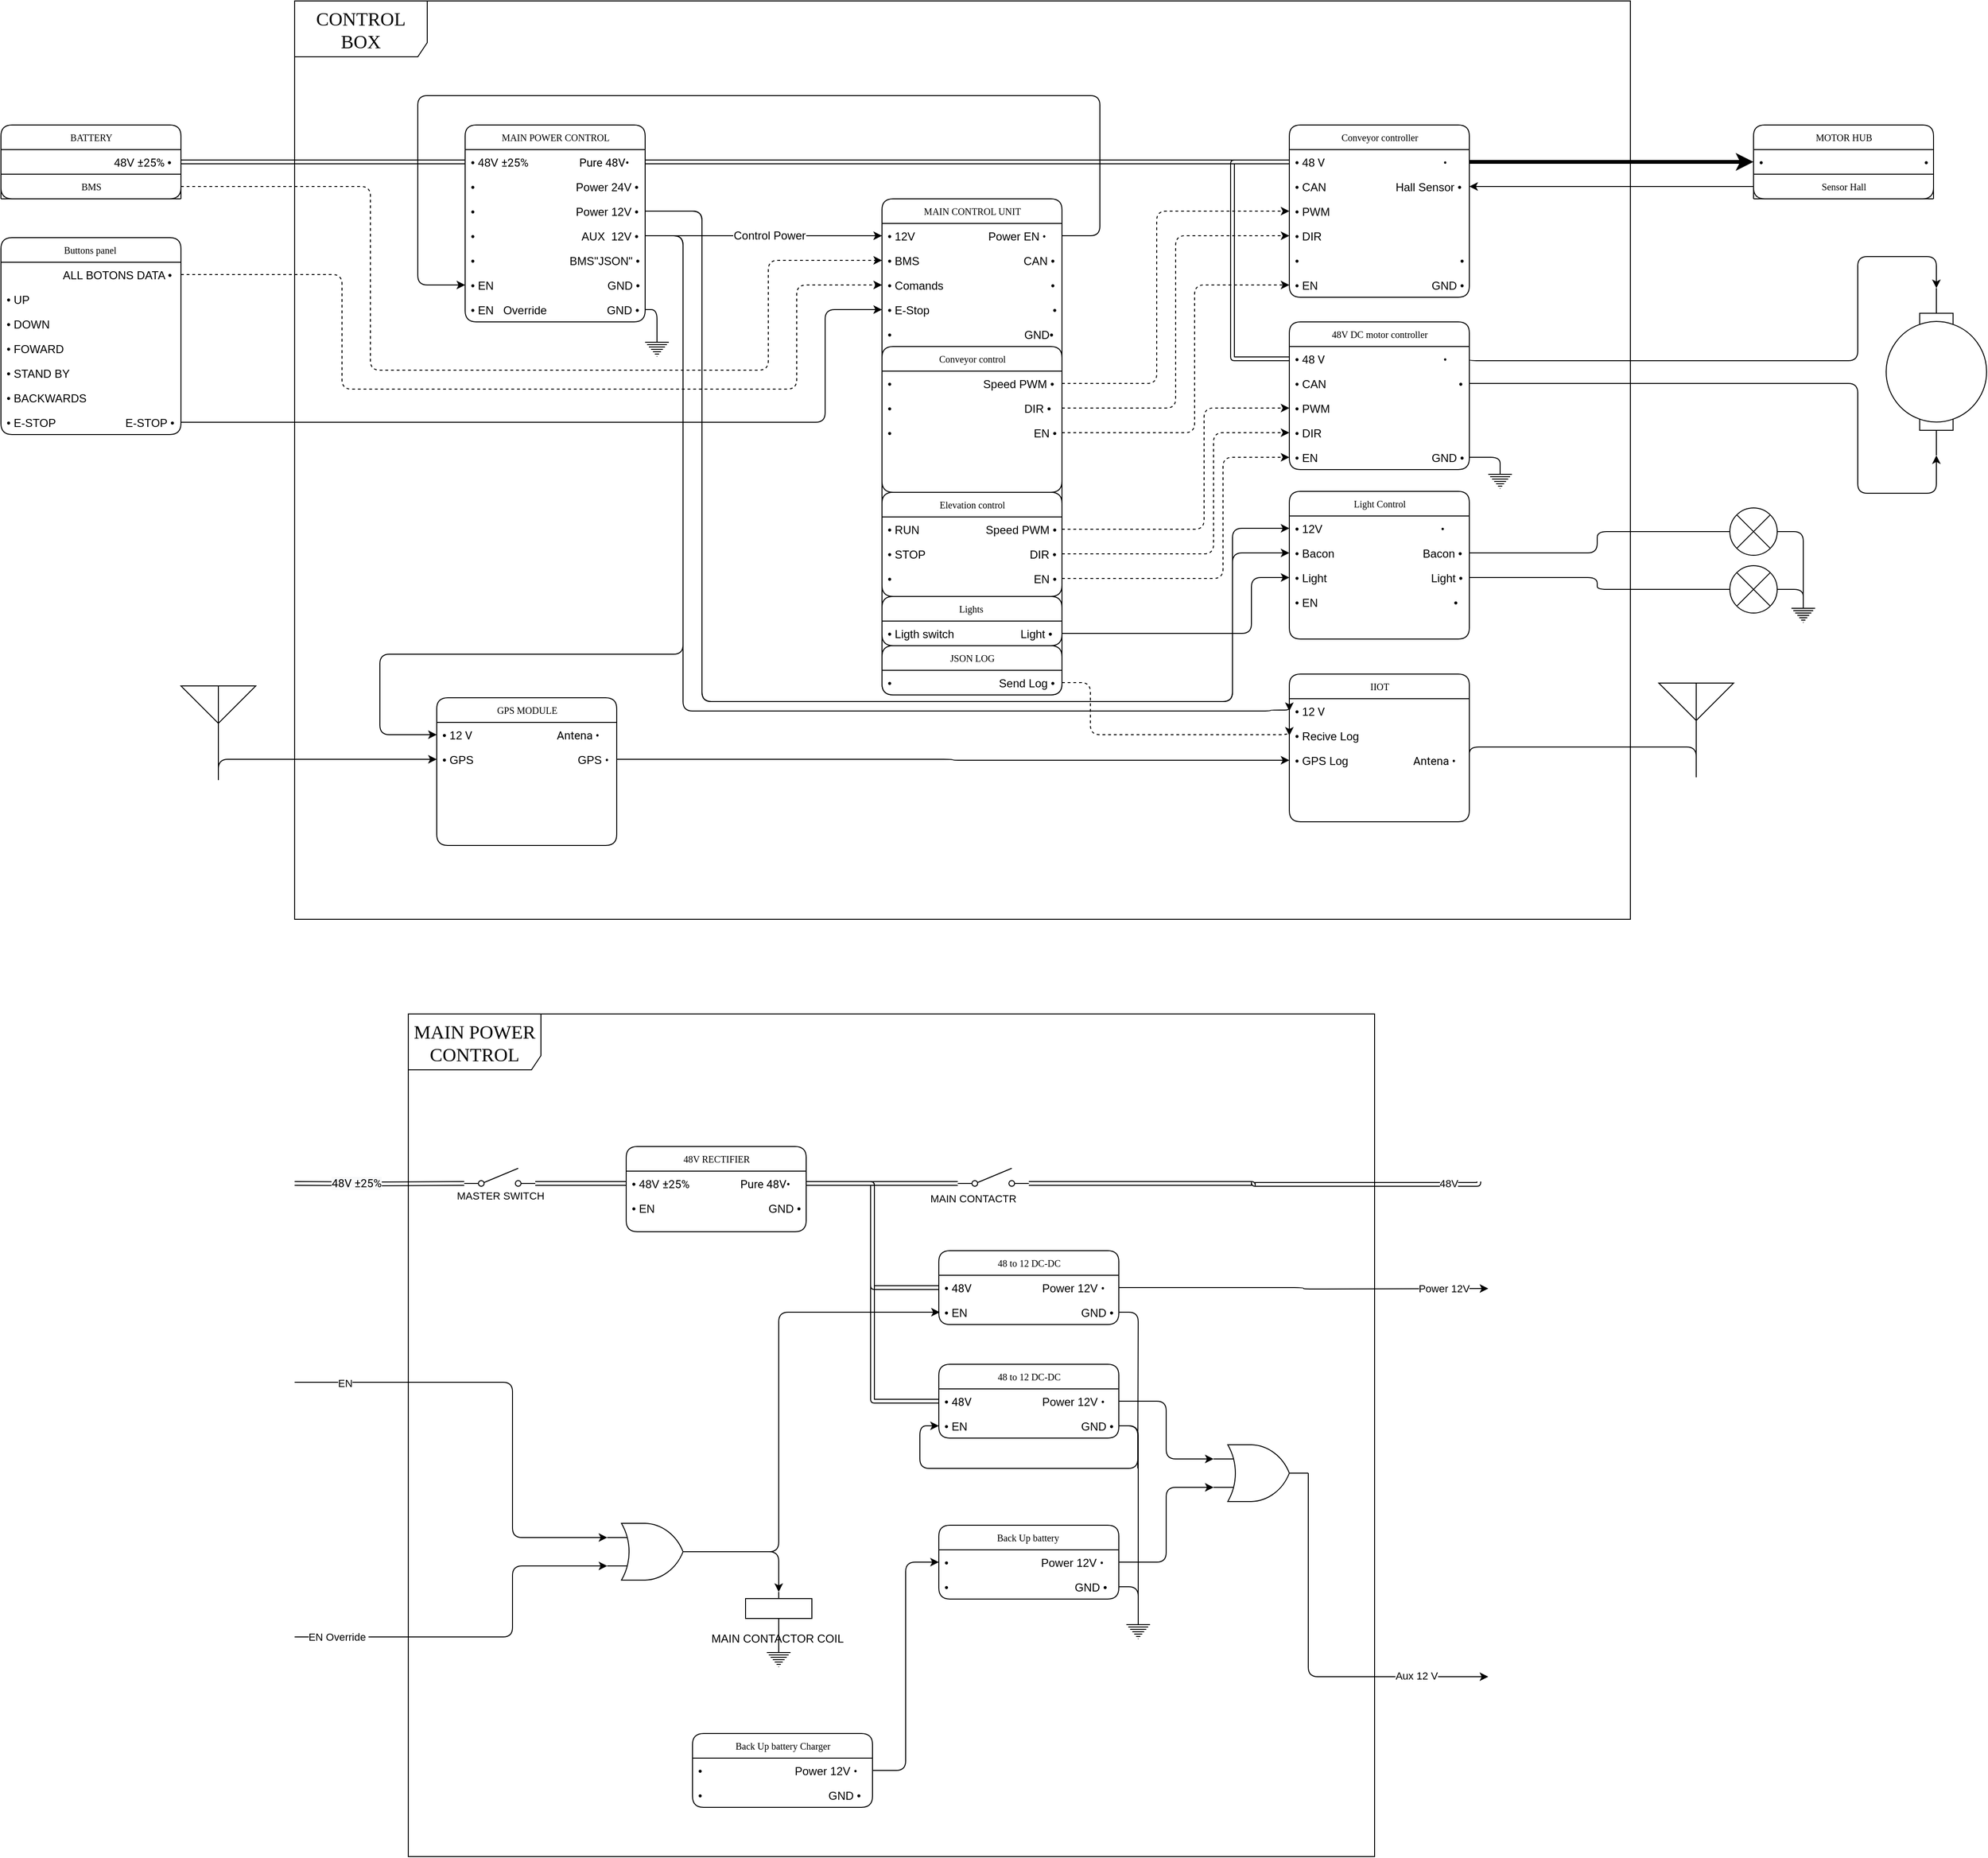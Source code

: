 <mxfile version="17.1.3" type="onedrive"><diagram name="Page-1" id="c4acf3e9-155e-7222-9cf6-157b1a14988f"><mxGraphModel grid="1" gridSize="10" guides="1" tooltips="1" connect="1" arrows="1" page="1" fold="1" pageScale="1" pageWidth="3300" pageHeight="2339" background="none" math="0" shadow="0"><root><mxCell id="0"/><mxCell id="1" parent="0"/><mxCell id="0CMzh_8DwRAj_yERFj48-8" value="MAIN POWER CONTROL" style="swimlane;html=1;fontStyle=0;childLayout=stackLayout;horizontal=1;startSize=26;fillColor=none;horizontalStack=0;resizeParent=1;resizeLast=0;collapsible=1;marginBottom=0;swimlaneFillColor=#ffffff;rounded=1;shadow=0;comic=0;labelBackgroundColor=none;strokeWidth=1;fontFamily=Verdana;fontSize=10;align=center;" parent="1" vertex="1"><mxGeometry x="700" y="251" width="190" height="208" as="geometry"><mxRectangle x="580" y="87" width="90" height="26" as="alternateBounds"/></mxGeometry></mxCell><mxCell id="0CMzh_8DwRAj_yERFj48-9" value="&lt;font style=&quot;font-size: 12px&quot;&gt;• 48V&amp;nbsp;&lt;font face=&quot;roboto, arial, sans-serif&quot; style=&quot;font-size: 12px&quot;&gt;±25%&amp;nbsp; &amp;nbsp; &amp;nbsp; &amp;nbsp; &amp;nbsp; &amp;nbsp; &amp;nbsp; &amp;nbsp; &amp;nbsp; Pure 48V•&lt;/font&gt;&lt;/font&gt;" style="text;html=1;strokeColor=none;fillColor=none;align=left;verticalAlign=top;spacingLeft=4;spacingRight=4;whiteSpace=wrap;overflow=hidden;rotatable=0;points=[[0,0.5],[1,0.5]];portConstraint=eastwest;rounded=1;" parent="0CMzh_8DwRAj_yERFj48-8" vertex="1"><mxGeometry y="26" width="190" height="26" as="geometry"/></mxCell><mxCell id="0CMzh_8DwRAj_yERFj48-11" value="•&amp;nbsp; &amp;nbsp; &amp;nbsp; &amp;nbsp; &amp;nbsp; &amp;nbsp; &amp;nbsp; &amp;nbsp; &amp;nbsp; &amp;nbsp; &amp;nbsp; &amp;nbsp; &amp;nbsp; &amp;nbsp; &amp;nbsp; &amp;nbsp; Power 24V •" style="text;html=1;strokeColor=none;fillColor=none;align=left;verticalAlign=top;spacingLeft=4;spacingRight=4;whiteSpace=wrap;overflow=hidden;rotatable=0;points=[[0,0.5],[1,0.5]];portConstraint=eastwest;rounded=1;" parent="0CMzh_8DwRAj_yERFj48-8" vertex="1"><mxGeometry y="52" width="190" height="26" as="geometry"/></mxCell><mxCell id="0CMzh_8DwRAj_yERFj48-179" value="•&amp;nbsp; &amp;nbsp; &amp;nbsp; &amp;nbsp; &amp;nbsp; &amp;nbsp; &amp;nbsp; &amp;nbsp; &amp;nbsp; &amp;nbsp; &amp;nbsp; &amp;nbsp; &amp;nbsp; &amp;nbsp; &amp;nbsp; &amp;nbsp; Power 12V •" style="text;html=1;strokeColor=none;fillColor=none;align=left;verticalAlign=top;spacingLeft=4;spacingRight=4;whiteSpace=wrap;overflow=hidden;rotatable=0;points=[[0,0.5],[1,0.5]];portConstraint=eastwest;rounded=1;" parent="0CMzh_8DwRAj_yERFj48-8" vertex="1"><mxGeometry y="78" width="190" height="26" as="geometry"/></mxCell><mxCell id="0CMzh_8DwRAj_yERFj48-15" value="•&amp;nbsp; &amp;nbsp; &amp;nbsp; &amp;nbsp; &amp;nbsp; &amp;nbsp; &amp;nbsp; &amp;nbsp; &amp;nbsp; &amp;nbsp; &amp;nbsp; &amp;nbsp; &amp;nbsp; &amp;nbsp; &amp;nbsp; &amp;nbsp; &amp;nbsp; AUX&amp;nbsp; 12V •" style="text;html=1;strokeColor=none;fillColor=none;align=left;verticalAlign=top;spacingLeft=4;spacingRight=4;whiteSpace=wrap;overflow=hidden;rotatable=0;points=[[0,0.5],[1,0.5]];portConstraint=eastwest;rounded=1;" parent="0CMzh_8DwRAj_yERFj48-8" vertex="1"><mxGeometry y="104" width="190" height="26" as="geometry"/></mxCell><mxCell id="0CMzh_8DwRAj_yERFj48-10" value="&lt;font style=&quot;font-size: 12px&quot;&gt;•&amp;nbsp; &amp;nbsp; &amp;nbsp; &amp;nbsp; &amp;nbsp; &amp;nbsp; &amp;nbsp; &amp;nbsp; &amp;nbsp; &amp;nbsp; &amp;nbsp; &amp;nbsp; &amp;nbsp; &amp;nbsp; &amp;nbsp; BMS&quot;JSON&quot; •&lt;/font&gt;" style="text;html=1;strokeColor=none;fillColor=none;align=left;verticalAlign=top;spacingLeft=4;spacingRight=4;whiteSpace=wrap;overflow=hidden;rotatable=0;points=[[0,0.5],[1,0.5]];portConstraint=eastwest;rounded=1;" parent="0CMzh_8DwRAj_yERFj48-8" vertex="1"><mxGeometry y="130" width="190" height="26" as="geometry"/></mxCell><mxCell id="0CMzh_8DwRAj_yERFj48-85" value="• EN&amp;nbsp; &amp;nbsp; &amp;nbsp; &amp;nbsp; &amp;nbsp; &amp;nbsp; &amp;nbsp; &amp;nbsp; &amp;nbsp; &amp;nbsp; &amp;nbsp; &amp;nbsp; &amp;nbsp; &amp;nbsp; &amp;nbsp; &amp;nbsp; &amp;nbsp; &amp;nbsp; GND •" style="text;html=1;strokeColor=none;fillColor=none;align=left;verticalAlign=top;spacingLeft=4;spacingRight=4;whiteSpace=wrap;overflow=hidden;rotatable=0;points=[[0,0.5],[1,0.5]];portConstraint=eastwest;rounded=1;" parent="0CMzh_8DwRAj_yERFj48-8" vertex="1"><mxGeometry y="156" width="190" height="26" as="geometry"/></mxCell><mxCell id="0CMzh_8DwRAj_yERFj48-191" value="• EN&amp;nbsp; &amp;nbsp;Override&amp;nbsp; &amp;nbsp; &amp;nbsp; &amp;nbsp; &amp;nbsp; &amp;nbsp; &amp;nbsp; &amp;nbsp; &amp;nbsp; &amp;nbsp;GND •" style="text;html=1;strokeColor=none;fillColor=none;align=left;verticalAlign=top;spacingLeft=4;spacingRight=4;whiteSpace=wrap;overflow=hidden;rotatable=0;points=[[0,0.5],[1,0.5]];portConstraint=eastwest;rounded=1;" parent="0CMzh_8DwRAj_yERFj48-8" vertex="1"><mxGeometry y="182" width="190" height="26" as="geometry"/></mxCell><mxCell id="0CMzh_8DwRAj_yERFj48-16" value="BATTERY" style="swimlane;html=1;fontStyle=0;childLayout=stackLayout;horizontal=1;startSize=26;fillColor=none;horizontalStack=0;resizeParent=1;resizeLast=0;collapsible=1;marginBottom=0;swimlaneFillColor=#ffffff;rounded=1;shadow=0;comic=0;labelBackgroundColor=none;strokeWidth=1;fontFamily=Verdana;fontSize=10;align=center;" parent="1" vertex="1"><mxGeometry x="210" y="251" width="190" height="78" as="geometry"><mxRectangle x="1220" y="150" width="90" height="26" as="alternateBounds"/></mxGeometry></mxCell><mxCell id="0CMzh_8DwRAj_yERFj48-17" value="&lt;font style=&quot;font-size: 12px&quot;&gt;&amp;nbsp; &amp;nbsp; &amp;nbsp; &amp;nbsp; &amp;nbsp; &amp;nbsp; &amp;nbsp; &amp;nbsp; &amp;nbsp; &amp;nbsp; &amp;nbsp; &amp;nbsp; &amp;nbsp; &amp;nbsp; &amp;nbsp; &amp;nbsp; &amp;nbsp; 48V&amp;nbsp;&lt;font face=&quot;roboto, arial, sans-serif&quot; style=&quot;font-size: 12px&quot;&gt;±25%&amp;nbsp;&lt;/font&gt;&lt;/font&gt;•" style="text;html=1;strokeColor=none;fillColor=none;align=left;verticalAlign=top;spacingLeft=4;spacingRight=4;whiteSpace=wrap;overflow=hidden;rotatable=0;points=[[0,0.5],[1,0.5]];portConstraint=eastwest;rounded=1;" parent="0CMzh_8DwRAj_yERFj48-16" vertex="1"><mxGeometry y="26" width="190" height="26" as="geometry"/></mxCell><mxCell id="0CMzh_8DwRAj_yERFj48-63" value="BMS" style="swimlane;html=1;fontStyle=0;childLayout=stackLayout;horizontal=1;startSize=26;fillColor=none;horizontalStack=0;resizeParent=1;resizeLast=0;collapsible=1;marginBottom=0;swimlaneFillColor=#ffffff;rounded=1;shadow=0;comic=0;labelBackgroundColor=none;strokeWidth=1;fontFamily=Verdana;fontSize=10;align=center;" parent="0CMzh_8DwRAj_yERFj48-16" vertex="1" collapsed="1"><mxGeometry y="52" width="190" height="26" as="geometry"><mxRectangle y="52" width="190" height="78" as="alternateBounds"/></mxGeometry></mxCell><mxCell id="0CMzh_8DwRAj_yERFj48-64" value="BMS OUTPUT" style="text;html=1;strokeColor=none;fillColor=none;align=left;verticalAlign=top;spacingLeft=4;spacingRight=4;whiteSpace=wrap;overflow=hidden;rotatable=0;points=[[0,0.5],[1,0.5]];portConstraint=eastwest;rounded=1;" parent="0CMzh_8DwRAj_yERFj48-63" vertex="1"><mxGeometry y="26" width="190" height="26" as="geometry"/></mxCell><mxCell id="0CMzh_8DwRAj_yERFj48-65" value="&lt;font style=&quot;font-size: 12px&quot;&gt;•Batery Vcc&amp;nbsp; &amp;nbsp; &amp;nbsp; &amp;nbsp; &amp;nbsp; &amp;nbsp; &amp;nbsp; &amp;nbsp; &amp;nbsp; &amp;nbsp; &amp;nbsp; &amp;nbsp; BMS •&lt;/font&gt;" style="text;html=1;strokeColor=none;fillColor=none;align=left;verticalAlign=top;spacingLeft=4;spacingRight=4;whiteSpace=wrap;overflow=hidden;rotatable=0;points=[[0,0.5],[1,0.5]];portConstraint=eastwest;rounded=1;" parent="0CMzh_8DwRAj_yERFj48-63" vertex="1"><mxGeometry y="52" width="190" height="26" as="geometry"/></mxCell><mxCell id="0CMzh_8DwRAj_yERFj48-21" style="edgeStyle=orthogonalEdgeStyle;rounded=1;orthogonalLoop=1;jettySize=auto;html=1;exitX=1;exitY=0.5;exitDx=0;exitDy=0;entryX=0;entryY=0.5;entryDx=0;entryDy=0;fontSize=12;fontColor=#000000;shape=link;strokeWidth=1;" parent="1" source="0CMzh_8DwRAj_yERFj48-17" target="0CMzh_8DwRAj_yERFj48-9" edge="1"><mxGeometry relative="1" as="geometry"/></mxCell><mxCell id="0CMzh_8DwRAj_yERFj48-23" value="MAIN CONTROL UNIT" style="swimlane;html=1;fontStyle=0;childLayout=stackLayout;horizontal=1;startSize=26;fillColor=none;horizontalStack=0;resizeParent=1;resizeLast=0;collapsible=1;marginBottom=0;swimlaneFillColor=#ffffff;rounded=1;shadow=0;comic=0;labelBackgroundColor=none;strokeWidth=1;fontFamily=Verdana;fontSize=10;align=center;" parent="1" vertex="1"><mxGeometry x="1140" y="329" width="190" height="524" as="geometry"><mxRectangle x="580" y="87" width="90" height="26" as="alternateBounds"/></mxGeometry></mxCell><mxCell id="0CMzh_8DwRAj_yERFj48-24" value="&lt;font style=&quot;font-size: 12px&quot;&gt;• 12V&lt;font face=&quot;roboto, arial, sans-serif&quot; style=&quot;font-size: 12px&quot;&gt;&amp;nbsp; &amp;nbsp; &amp;nbsp; &amp;nbsp; &amp;nbsp; &amp;nbsp; &amp;nbsp; &amp;nbsp; &amp;nbsp; &amp;nbsp; &amp;nbsp; &amp;nbsp; &amp;nbsp; &lt;/font&gt;Power EN&lt;font face=&quot;roboto, arial, sans-serif&quot; style=&quot;font-size: 12px&quot;&gt;&amp;nbsp;•&lt;/font&gt;&lt;/font&gt;" style="text;html=1;strokeColor=none;fillColor=none;align=left;verticalAlign=top;spacingLeft=4;spacingRight=4;whiteSpace=wrap;overflow=hidden;rotatable=0;points=[[0,0.5],[1,0.5]];portConstraint=eastwest;rounded=1;" parent="0CMzh_8DwRAj_yERFj48-23" vertex="1"><mxGeometry y="26" width="190" height="26" as="geometry"/></mxCell><mxCell id="0CMzh_8DwRAj_yERFj48-25" value="&lt;font style=&quot;font-size: 12px&quot;&gt;• BMS&amp;nbsp; &amp;nbsp; &amp;nbsp; &amp;nbsp; &amp;nbsp; &amp;nbsp; &amp;nbsp; &amp;nbsp; &amp;nbsp; &amp;nbsp; &amp;nbsp; &amp;nbsp; &amp;nbsp; &amp;nbsp; &amp;nbsp; &amp;nbsp; &amp;nbsp;CAN •&lt;/font&gt;" style="text;html=1;strokeColor=none;fillColor=none;align=left;verticalAlign=top;spacingLeft=4;spacingRight=4;whiteSpace=wrap;overflow=hidden;rotatable=0;points=[[0,0.5],[1,0.5]];portConstraint=eastwest;rounded=1;" parent="0CMzh_8DwRAj_yERFj48-23" vertex="1"><mxGeometry y="52" width="190" height="26" as="geometry"/></mxCell><mxCell id="0CMzh_8DwRAj_yERFj48-26" value="• Comands&amp;nbsp; &amp;nbsp; &amp;nbsp; &amp;nbsp; &amp;nbsp; &amp;nbsp; &amp;nbsp; &amp;nbsp; &amp;nbsp; &amp;nbsp; &amp;nbsp; &amp;nbsp; &amp;nbsp; &amp;nbsp; &amp;nbsp; &amp;nbsp; &amp;nbsp; •" style="text;html=1;strokeColor=none;fillColor=none;align=left;verticalAlign=top;spacingLeft=4;spacingRight=4;whiteSpace=wrap;overflow=hidden;rotatable=0;points=[[0,0.5],[1,0.5]];portConstraint=eastwest;rounded=1;" parent="0CMzh_8DwRAj_yERFj48-23" vertex="1"><mxGeometry y="78" width="190" height="26" as="geometry"/></mxCell><mxCell id="0CMzh_8DwRAj_yERFj48-27" value="• E-Stop&amp;nbsp; &amp;nbsp; &amp;nbsp; &amp;nbsp; &amp;nbsp; &amp;nbsp; &amp;nbsp; &amp;nbsp; &amp;nbsp; &amp;nbsp; &amp;nbsp; &amp;nbsp; &amp;nbsp; &amp;nbsp; &amp;nbsp; &amp;nbsp; &amp;nbsp; &amp;nbsp; &amp;nbsp; &amp;nbsp;•" style="text;html=1;strokeColor=none;fillColor=none;align=left;verticalAlign=top;spacingLeft=4;spacingRight=4;whiteSpace=wrap;overflow=hidden;rotatable=0;points=[[0,0.5],[1,0.5]];portConstraint=eastwest;rounded=1;" parent="0CMzh_8DwRAj_yERFj48-23" vertex="1"><mxGeometry y="104" width="190" height="26" as="geometry"/></mxCell><mxCell id="0CMzh_8DwRAj_yERFj48-32" value="•&amp;nbsp; &amp;nbsp; &amp;nbsp; &amp;nbsp; &amp;nbsp; &amp;nbsp; &amp;nbsp; &amp;nbsp; &amp;nbsp; &amp;nbsp; &amp;nbsp; &amp;nbsp; &amp;nbsp; &amp;nbsp; &amp;nbsp; &amp;nbsp; &amp;nbsp; &amp;nbsp; &amp;nbsp; &amp;nbsp; &amp;nbsp; GND•" style="text;html=1;strokeColor=none;fillColor=none;align=left;verticalAlign=top;spacingLeft=4;spacingRight=4;whiteSpace=wrap;overflow=hidden;rotatable=0;points=[[0,0.5],[1,0.5]];portConstraint=eastwest;rounded=1;" parent="0CMzh_8DwRAj_yERFj48-23" vertex="1"><mxGeometry y="130" width="190" height="26" as="geometry"/></mxCell><mxCell id="0CMzh_8DwRAj_yERFj48-95" value="Conveyor control" style="swimlane;html=1;fontStyle=0;childLayout=stackLayout;horizontal=1;startSize=26;fillColor=none;horizontalStack=0;resizeParent=1;resizeLast=0;collapsible=1;marginBottom=0;swimlaneFillColor=#ffffff;rounded=1;shadow=0;comic=0;labelBackgroundColor=none;strokeWidth=1;fontFamily=Verdana;fontSize=10;align=center;" parent="0CMzh_8DwRAj_yERFj48-23" vertex="1"><mxGeometry y="156" width="190" height="154" as="geometry"><mxRectangle y="156" width="190" height="26" as="alternateBounds"/></mxGeometry></mxCell><mxCell id="0CMzh_8DwRAj_yERFj48-99" value="•&amp;nbsp; &amp;nbsp; &amp;nbsp; &amp;nbsp; &amp;nbsp; &amp;nbsp; &amp;nbsp; &amp;nbsp; &amp;nbsp; &amp;nbsp; &amp;nbsp; &amp;nbsp; &amp;nbsp; &amp;nbsp; &amp;nbsp;Speed PWM •" style="text;html=1;strokeColor=none;fillColor=none;align=left;verticalAlign=top;spacingLeft=4;spacingRight=4;whiteSpace=wrap;overflow=hidden;rotatable=0;points=[[0,0.5],[1,0.5]];portConstraint=eastwest;rounded=1;" parent="0CMzh_8DwRAj_yERFj48-95" vertex="1"><mxGeometry y="26" width="190" height="26" as="geometry"/></mxCell><mxCell id="0CMzh_8DwRAj_yERFj48-101" value="•&amp;nbsp; &amp;nbsp; &amp;nbsp; &amp;nbsp; &amp;nbsp; &amp;nbsp; &amp;nbsp; &amp;nbsp; &amp;nbsp; &amp;nbsp; &amp;nbsp; &amp;nbsp; &amp;nbsp; &amp;nbsp; &amp;nbsp; &amp;nbsp; &amp;nbsp; &amp;nbsp; &amp;nbsp; &amp;nbsp; &amp;nbsp; DIR •" style="text;html=1;strokeColor=none;fillColor=none;align=left;verticalAlign=top;spacingLeft=4;spacingRight=4;whiteSpace=wrap;overflow=hidden;rotatable=0;points=[[0,0.5],[1,0.5]];portConstraint=eastwest;rounded=1;" parent="0CMzh_8DwRAj_yERFj48-95" vertex="1"><mxGeometry y="52" width="190" height="26" as="geometry"/></mxCell><mxCell id="ji-UODBHbXnoOcnWkcNH-74" value="•&amp;nbsp; &amp;nbsp; &amp;nbsp; &amp;nbsp; &amp;nbsp; &amp;nbsp; &amp;nbsp; &amp;nbsp; &amp;nbsp; &amp;nbsp; &amp;nbsp; &amp;nbsp; &amp;nbsp; &amp;nbsp; &amp;nbsp; &amp;nbsp; &amp;nbsp; &amp;nbsp; &amp;nbsp; &amp;nbsp; &amp;nbsp; &amp;nbsp; &amp;nbsp;EN •" style="text;html=1;strokeColor=none;fillColor=none;align=left;verticalAlign=top;spacingLeft=4;spacingRight=4;whiteSpace=wrap;overflow=hidden;rotatable=0;points=[[0,0.5],[1,0.5]];portConstraint=eastwest;rounded=1;" parent="0CMzh_8DwRAj_yERFj48-95" vertex="1"><mxGeometry y="78" width="190" height="26" as="geometry"/></mxCell><mxCell id="0CMzh_8DwRAj_yERFj48-102" value="Elevation control" style="swimlane;html=1;fontStyle=0;childLayout=stackLayout;horizontal=1;startSize=26;fillColor=none;horizontalStack=0;resizeParent=1;resizeLast=0;collapsible=1;marginBottom=0;swimlaneFillColor=#ffffff;rounded=1;shadow=0;comic=0;labelBackgroundColor=none;strokeWidth=1;fontFamily=Verdana;fontSize=10;align=center;" parent="0CMzh_8DwRAj_yERFj48-23" vertex="1"><mxGeometry y="310" width="190" height="110" as="geometry"><mxRectangle y="310" width="190" height="26" as="alternateBounds"/></mxGeometry></mxCell><mxCell id="0CMzh_8DwRAj_yERFj48-103" value="• RUN&amp;nbsp; &amp;nbsp; &amp;nbsp; &amp;nbsp; &amp;nbsp; &amp;nbsp; &amp;nbsp; &amp;nbsp; &amp;nbsp; &amp;nbsp; &amp;nbsp;Speed PWM •" style="text;html=1;strokeColor=none;fillColor=none;align=left;verticalAlign=top;spacingLeft=4;spacingRight=4;whiteSpace=wrap;overflow=hidden;rotatable=0;points=[[0,0.5],[1,0.5]];portConstraint=eastwest;rounded=1;" parent="0CMzh_8DwRAj_yERFj48-102" vertex="1"><mxGeometry y="26" width="190" height="26" as="geometry"/></mxCell><mxCell id="0CMzh_8DwRAj_yERFj48-104" value="• STOP&amp;nbsp; &amp;nbsp; &amp;nbsp; &amp;nbsp; &amp;nbsp; &amp;nbsp; &amp;nbsp; &amp;nbsp; &amp;nbsp; &amp;nbsp; &amp;nbsp; &amp;nbsp; &amp;nbsp; &amp;nbsp; &amp;nbsp; &amp;nbsp; &amp;nbsp;DIR •" style="text;html=1;strokeColor=none;fillColor=none;align=left;verticalAlign=top;spacingLeft=4;spacingRight=4;whiteSpace=wrap;overflow=hidden;rotatable=0;points=[[0,0.5],[1,0.5]];portConstraint=eastwest;rounded=1;" parent="0CMzh_8DwRAj_yERFj48-102" vertex="1"><mxGeometry y="52" width="190" height="26" as="geometry"/></mxCell><mxCell id="0CMzh_8DwRAj_yERFj48-116" value="•&amp;nbsp; &amp;nbsp; &amp;nbsp; &amp;nbsp; &amp;nbsp; &amp;nbsp; &amp;nbsp; &amp;nbsp; &amp;nbsp; &amp;nbsp; &amp;nbsp; &amp;nbsp; &amp;nbsp; &amp;nbsp; &amp;nbsp; &amp;nbsp; &amp;nbsp; &amp;nbsp; &amp;nbsp; &amp;nbsp; &amp;nbsp; &amp;nbsp; &amp;nbsp;EN •" style="text;html=1;strokeColor=none;fillColor=none;align=left;verticalAlign=top;spacingLeft=4;spacingRight=4;whiteSpace=wrap;overflow=hidden;rotatable=0;points=[[0,0.5],[1,0.5]];portConstraint=eastwest;rounded=1;" parent="0CMzh_8DwRAj_yERFj48-102" vertex="1"><mxGeometry y="78" width="190" height="26" as="geometry"/></mxCell><mxCell id="0CMzh_8DwRAj_yERFj48-163" value="Lights&amp;nbsp;" style="swimlane;html=1;fontStyle=0;childLayout=stackLayout;horizontal=1;startSize=26;fillColor=none;horizontalStack=0;resizeParent=1;resizeLast=0;collapsible=1;marginBottom=0;swimlaneFillColor=#ffffff;rounded=1;shadow=0;comic=0;labelBackgroundColor=none;strokeWidth=1;fontFamily=Verdana;fontSize=10;align=center;" parent="0CMzh_8DwRAj_yERFj48-23" vertex="1"><mxGeometry y="420" width="190" height="52" as="geometry"><mxRectangle y="420" width="190" height="26" as="alternateBounds"/></mxGeometry></mxCell><mxCell id="0CMzh_8DwRAj_yERFj48-164" value="• Ligth switch&amp;nbsp; &amp;nbsp; &amp;nbsp; &amp;nbsp; &amp;nbsp; &amp;nbsp; &amp;nbsp; &amp;nbsp; &amp;nbsp; &amp;nbsp; &amp;nbsp;Light •" style="text;html=1;strokeColor=none;fillColor=none;align=left;verticalAlign=top;spacingLeft=4;spacingRight=4;whiteSpace=wrap;overflow=hidden;rotatable=0;points=[[0,0.5],[1,0.5]];portConstraint=eastwest;rounded=1;" parent="0CMzh_8DwRAj_yERFj48-163" vertex="1"><mxGeometry y="26" width="190" height="26" as="geometry"/></mxCell><mxCell id="ji-UODBHbXnoOcnWkcNH-77" value="JSON LOG" style="swimlane;html=1;fontStyle=0;childLayout=stackLayout;horizontal=1;startSize=26;fillColor=none;horizontalStack=0;resizeParent=1;resizeLast=0;collapsible=1;marginBottom=0;swimlaneFillColor=#ffffff;rounded=1;shadow=0;comic=0;labelBackgroundColor=none;strokeWidth=1;fontFamily=Verdana;fontSize=10;align=center;" parent="0CMzh_8DwRAj_yERFj48-23" vertex="1"><mxGeometry y="472" width="190" height="52" as="geometry"><mxRectangle y="472" width="190" height="26" as="alternateBounds"/></mxGeometry></mxCell><mxCell id="ji-UODBHbXnoOcnWkcNH-78" value="•&amp;nbsp; &amp;nbsp; &amp;nbsp; &amp;nbsp; &amp;nbsp; &amp;nbsp; &amp;nbsp; &amp;nbsp; &amp;nbsp; &amp;nbsp; &amp;nbsp; &amp;nbsp; &amp;nbsp; &amp;nbsp; &amp;nbsp; &amp;nbsp; &amp;nbsp; Send Log •" style="text;html=1;strokeColor=none;fillColor=none;align=left;verticalAlign=top;spacingLeft=4;spacingRight=4;whiteSpace=wrap;overflow=hidden;rotatable=0;points=[[0,0.5],[1,0.5]];portConstraint=eastwest;rounded=1;" parent="ji-UODBHbXnoOcnWkcNH-77" vertex="1"><mxGeometry y="26" width="190" height="26" as="geometry"/></mxCell><mxCell id="0CMzh_8DwRAj_yERFj48-69" value="Conveyor controller" style="swimlane;html=1;fontStyle=0;childLayout=stackLayout;horizontal=1;startSize=26;fillColor=none;horizontalStack=0;resizeParent=1;resizeLast=0;collapsible=1;marginBottom=0;swimlaneFillColor=#ffffff;rounded=1;shadow=0;comic=0;labelBackgroundColor=none;strokeWidth=1;fontFamily=Verdana;fontSize=10;align=center;" parent="1" vertex="1"><mxGeometry x="1570" y="251" width="190" height="182" as="geometry"><mxRectangle x="580" y="87" width="90" height="26" as="alternateBounds"/></mxGeometry></mxCell><mxCell id="0CMzh_8DwRAj_yERFj48-84" value="&lt;font style=&quot;font-size: 12px&quot;&gt;• 48&lt;font face=&quot;roboto, arial, sans-serif&quot; style=&quot;font-size: 12px&quot;&gt;&amp;nbsp;V&amp;nbsp; &amp;nbsp; &amp;nbsp; &amp;nbsp; &amp;nbsp; &amp;nbsp; &amp;nbsp; &amp;nbsp; &amp;nbsp; &amp;nbsp; &amp;nbsp; &amp;nbsp; &amp;nbsp; &amp;nbsp; &amp;nbsp; &amp;nbsp; &amp;nbsp; &amp;nbsp; &amp;nbsp; &amp;nbsp; &amp;nbsp; •&lt;/font&gt;&lt;/font&gt;" style="text;html=1;strokeColor=none;fillColor=none;align=left;verticalAlign=top;spacingLeft=4;spacingRight=4;whiteSpace=wrap;overflow=hidden;rotatable=0;points=[[0,0.5],[1,0.5]];portConstraint=eastwest;rounded=1;" parent="0CMzh_8DwRAj_yERFj48-69" vertex="1"><mxGeometry y="26" width="190" height="26" as="geometry"/></mxCell><mxCell id="0CMzh_8DwRAj_yERFj48-83" value="&lt;font style=&quot;font-size: 12px&quot;&gt;• CAN&amp;nbsp; &amp;nbsp; &amp;nbsp; &amp;nbsp; &amp;nbsp; &amp;nbsp; &amp;nbsp; &amp;nbsp; &amp;nbsp; &amp;nbsp; &amp;nbsp; Hall Sensor •&lt;/font&gt;" style="text;html=1;strokeColor=none;fillColor=none;align=left;verticalAlign=top;spacingLeft=4;spacingRight=4;whiteSpace=wrap;overflow=hidden;rotatable=0;points=[[0,0.5],[1,0.5]];portConstraint=eastwest;rounded=1;" parent="0CMzh_8DwRAj_yERFj48-69" vertex="1"><mxGeometry y="52" width="190" height="26" as="geometry"/></mxCell><mxCell id="0CMzh_8DwRAj_yERFj48-223" value="&lt;font style=&quot;font-size: 12px&quot;&gt;• PWM&amp;nbsp; &amp;nbsp; &amp;nbsp; &amp;nbsp; &amp;nbsp; &amp;nbsp; &amp;nbsp; &amp;nbsp; &amp;nbsp; &amp;nbsp; &amp;nbsp; &amp;nbsp; &amp;nbsp; &amp;nbsp; &amp;nbsp; &amp;nbsp; &amp;nbsp; &amp;nbsp; &amp;nbsp; &amp;nbsp; &amp;nbsp;&lt;/font&gt;" style="text;html=1;strokeColor=none;fillColor=none;align=left;verticalAlign=top;spacingLeft=4;spacingRight=4;whiteSpace=wrap;overflow=hidden;rotatable=0;points=[[0,0.5],[1,0.5]];portConstraint=eastwest;rounded=1;" parent="0CMzh_8DwRAj_yERFj48-69" vertex="1"><mxGeometry y="78" width="190" height="26" as="geometry"/></mxCell><mxCell id="0CMzh_8DwRAj_yERFj48-224" value="&lt;font style=&quot;font-size: 12px&quot;&gt;• DIR&amp;nbsp; &amp;nbsp; &amp;nbsp; &amp;nbsp; &amp;nbsp; &amp;nbsp; &amp;nbsp; &amp;nbsp; &amp;nbsp; &amp;nbsp; &amp;nbsp; &amp;nbsp; &amp;nbsp; &amp;nbsp; &amp;nbsp; &amp;nbsp; &amp;nbsp; &amp;nbsp; &amp;nbsp; &amp;nbsp; &amp;nbsp;&amp;nbsp;&lt;/font&gt;" style="text;html=1;strokeColor=none;fillColor=none;align=left;verticalAlign=top;spacingLeft=4;spacingRight=4;whiteSpace=wrap;overflow=hidden;rotatable=0;points=[[0,0.5],[1,0.5]];portConstraint=eastwest;rounded=1;" parent="0CMzh_8DwRAj_yERFj48-69" vertex="1"><mxGeometry y="104" width="190" height="26" as="geometry"/></mxCell><mxCell id="0CMzh_8DwRAj_yERFj48-109" value="&lt;font style=&quot;font-size: 12px&quot;&gt;•&amp;nbsp; &amp;nbsp; &amp;nbsp; &amp;nbsp; &amp;nbsp; &amp;nbsp; &amp;nbsp; &amp;nbsp; &amp;nbsp; &amp;nbsp; &amp;nbsp; &amp;nbsp; &amp;nbsp; &amp;nbsp; &amp;nbsp; &amp;nbsp; &amp;nbsp; &amp;nbsp; &amp;nbsp; &amp;nbsp; &amp;nbsp; &amp;nbsp; &amp;nbsp; &amp;nbsp; &amp;nbsp; &amp;nbsp;•&lt;/font&gt;" style="text;html=1;strokeColor=none;fillColor=none;align=left;verticalAlign=top;spacingLeft=4;spacingRight=4;whiteSpace=wrap;overflow=hidden;rotatable=0;points=[[0,0.5],[1,0.5]];portConstraint=eastwest;rounded=1;" parent="0CMzh_8DwRAj_yERFj48-69" vertex="1"><mxGeometry y="130" width="190" height="26" as="geometry"/></mxCell><mxCell id="0CMzh_8DwRAj_yERFj48-225" value="&lt;font style=&quot;font-size: 12px&quot;&gt;• EN&amp;nbsp; &amp;nbsp; &amp;nbsp; &amp;nbsp; &amp;nbsp; &amp;nbsp; &amp;nbsp; &amp;nbsp; &amp;nbsp; &amp;nbsp; &amp;nbsp; &amp;nbsp; &amp;nbsp; &amp;nbsp; &amp;nbsp; &amp;nbsp; &amp;nbsp; &amp;nbsp; GND •&lt;/font&gt;" style="text;html=1;strokeColor=none;fillColor=none;align=left;verticalAlign=top;spacingLeft=4;spacingRight=4;whiteSpace=wrap;overflow=hidden;rotatable=0;points=[[0,0.5],[1,0.5]];portConstraint=eastwest;rounded=1;" parent="0CMzh_8DwRAj_yERFj48-69" vertex="1"><mxGeometry y="156" width="190" height="26" as="geometry"/></mxCell><mxCell id="0CMzh_8DwRAj_yERFj48-75" style="edgeStyle=orthogonalEdgeStyle;rounded=1;orthogonalLoop=1;jettySize=auto;html=1;exitX=1;exitY=0.5;exitDx=0;exitDy=0;entryX=0;entryY=0.5;entryDx=0;entryDy=0;fontSize=12;fontColor=#000000;strokeWidth=1;shape=link;" parent="1" source="0CMzh_8DwRAj_yERFj48-9" target="0CMzh_8DwRAj_yERFj48-84" edge="1"><mxGeometry relative="1" as="geometry"><mxPoint x="1490" y="290" as="targetPoint"/><Array as="points"><mxPoint x="1520" y="290"/><mxPoint x="1520" y="290"/></Array></mxGeometry></mxCell><mxCell id="0CMzh_8DwRAj_yERFj48-76" value="48V DC motor controller" style="swimlane;html=1;fontStyle=0;childLayout=stackLayout;horizontal=1;startSize=26;fillColor=none;horizontalStack=0;resizeParent=1;resizeLast=0;collapsible=1;marginBottom=0;swimlaneFillColor=#ffffff;rounded=1;shadow=0;comic=0;labelBackgroundColor=none;strokeWidth=1;fontFamily=Verdana;fontSize=10;align=center;" parent="1" vertex="1"><mxGeometry x="1570" y="459" width="190" height="156" as="geometry"><mxRectangle x="580" y="87" width="90" height="26" as="alternateBounds"/></mxGeometry></mxCell><mxCell id="0CMzh_8DwRAj_yERFj48-77" value="&lt;font style=&quot;font-size: 12px&quot;&gt;• 48&lt;font face=&quot;roboto, arial, sans-serif&quot; style=&quot;font-size: 12px&quot;&gt;&amp;nbsp;V&amp;nbsp; &amp;nbsp; &amp;nbsp; &amp;nbsp; &amp;nbsp; &amp;nbsp; &amp;nbsp; &amp;nbsp; &amp;nbsp; &amp;nbsp; &amp;nbsp; &amp;nbsp; &amp;nbsp; &amp;nbsp; &amp;nbsp; &amp;nbsp; &amp;nbsp; &amp;nbsp; &amp;nbsp; &amp;nbsp; &amp;nbsp; •&lt;/font&gt;&lt;/font&gt;" style="text;html=1;strokeColor=none;fillColor=none;align=left;verticalAlign=top;spacingLeft=4;spacingRight=4;whiteSpace=wrap;overflow=hidden;rotatable=0;points=[[0,0.5],[1,0.5]];portConstraint=eastwest;rounded=1;" parent="0CMzh_8DwRAj_yERFj48-76" vertex="1"><mxGeometry y="26" width="190" height="26" as="geometry"/></mxCell><mxCell id="0CMzh_8DwRAj_yERFj48-189" value="&lt;font style=&quot;font-size: 12px&quot;&gt;• CAN&amp;nbsp; &amp;nbsp; &amp;nbsp; &amp;nbsp; &amp;nbsp; &amp;nbsp; &amp;nbsp; &amp;nbsp; &amp;nbsp; &amp;nbsp; &amp;nbsp; &amp;nbsp; &amp;nbsp; &amp;nbsp; &amp;nbsp; &amp;nbsp; &amp;nbsp; &amp;nbsp; &amp;nbsp; &amp;nbsp; &amp;nbsp; •&lt;/font&gt;" style="text;html=1;strokeColor=none;fillColor=none;align=left;verticalAlign=top;spacingLeft=4;spacingRight=4;whiteSpace=wrap;overflow=hidden;rotatable=0;points=[[0,0.5],[1,0.5]];portConstraint=eastwest;rounded=1;" parent="0CMzh_8DwRAj_yERFj48-76" vertex="1"><mxGeometry y="52" width="190" height="26" as="geometry"/></mxCell><mxCell id="0CMzh_8DwRAj_yERFj48-78" value="&lt;font style=&quot;font-size: 12px&quot;&gt;• PWM&amp;nbsp; &amp;nbsp; &amp;nbsp; &amp;nbsp; &amp;nbsp; &amp;nbsp; &amp;nbsp; &amp;nbsp; &amp;nbsp; &amp;nbsp; &amp;nbsp; &amp;nbsp; &amp;nbsp; &amp;nbsp; &amp;nbsp; &amp;nbsp; &amp;nbsp; &amp;nbsp; &amp;nbsp; &amp;nbsp; &amp;nbsp;&lt;/font&gt;" style="text;html=1;strokeColor=none;fillColor=none;align=left;verticalAlign=top;spacingLeft=4;spacingRight=4;whiteSpace=wrap;overflow=hidden;rotatable=0;points=[[0,0.5],[1,0.5]];portConstraint=eastwest;rounded=1;" parent="0CMzh_8DwRAj_yERFj48-76" vertex="1"><mxGeometry y="78" width="190" height="26" as="geometry"/></mxCell><mxCell id="0CMzh_8DwRAj_yERFj48-115" value="&lt;font style=&quot;font-size: 12px&quot;&gt;• DIR&amp;nbsp; &amp;nbsp; &amp;nbsp; &amp;nbsp; &amp;nbsp; &amp;nbsp; &amp;nbsp; &amp;nbsp; &amp;nbsp; &amp;nbsp; &amp;nbsp; &amp;nbsp; &amp;nbsp; &amp;nbsp; &amp;nbsp; &amp;nbsp; &amp;nbsp; &amp;nbsp; &amp;nbsp; &amp;nbsp; &amp;nbsp;&amp;nbsp;&lt;/font&gt;" style="text;html=1;strokeColor=none;fillColor=none;align=left;verticalAlign=top;spacingLeft=4;spacingRight=4;whiteSpace=wrap;overflow=hidden;rotatable=0;points=[[0,0.5],[1,0.5]];portConstraint=eastwest;rounded=1;" parent="0CMzh_8DwRAj_yERFj48-76" vertex="1"><mxGeometry y="104" width="190" height="26" as="geometry"/></mxCell><mxCell id="0CMzh_8DwRAj_yERFj48-117" value="&lt;font style=&quot;font-size: 12px&quot;&gt;• EN&amp;nbsp; &amp;nbsp; &amp;nbsp; &amp;nbsp; &amp;nbsp; &amp;nbsp; &amp;nbsp; &amp;nbsp; &amp;nbsp; &amp;nbsp; &amp;nbsp; &amp;nbsp; &amp;nbsp; &amp;nbsp; &amp;nbsp; &amp;nbsp; &amp;nbsp; &amp;nbsp; GND •&lt;/font&gt;" style="text;html=1;strokeColor=none;fillColor=none;align=left;verticalAlign=top;spacingLeft=4;spacingRight=4;whiteSpace=wrap;overflow=hidden;rotatable=0;points=[[0,0.5],[1,0.5]];portConstraint=eastwest;rounded=1;" parent="0CMzh_8DwRAj_yERFj48-76" vertex="1"><mxGeometry y="130" width="190" height="26" as="geometry"/></mxCell><mxCell id="0CMzh_8DwRAj_yERFj48-91" style="edgeStyle=orthogonalEdgeStyle;rounded=1;orthogonalLoop=1;jettySize=auto;html=1;exitX=1;exitY=0.5;exitDx=0;exitDy=0;entryX=0.5;entryY=0;entryDx=0;entryDy=0;entryPerimeter=0;fontSize=12;fontColor=#000000;endArrow=none;endFill=0;strokeWidth=1;" parent="1" source="0CMzh_8DwRAj_yERFj48-191" target="0CMzh_8DwRAj_yERFj48-92" edge="1"><mxGeometry relative="1" as="geometry"><mxPoint x="902.5" y="407" as="targetPoint"/></mxGeometry></mxCell><mxCell id="0CMzh_8DwRAj_yERFj48-92" value="" style="pointerEvents=1;verticalLabelPosition=bottom;shadow=0;dashed=0;align=center;html=1;verticalAlign=top;shape=mxgraph.electrical.signal_sources.protective_earth;labelBackgroundColor=none;fontSize=12;fontColor=#000000;rounded=1;" parent="1" vertex="1"><mxGeometry x="890" y="475.5" width="25" height="20" as="geometry"/></mxCell><mxCell id="0CMzh_8DwRAj_yERFj48-122" value="MOTOR HUB" style="swimlane;html=1;fontStyle=0;childLayout=stackLayout;horizontal=1;startSize=26;fillColor=none;horizontalStack=0;resizeParent=1;resizeLast=0;collapsible=1;marginBottom=0;swimlaneFillColor=#ffffff;rounded=1;shadow=0;comic=0;labelBackgroundColor=none;strokeWidth=1;fontFamily=Verdana;fontSize=10;align=center;" parent="1" vertex="1"><mxGeometry x="2060" y="251" width="190" height="78" as="geometry"><mxRectangle x="2850" y="251" width="90" height="26" as="alternateBounds"/></mxGeometry></mxCell><mxCell id="0CMzh_8DwRAj_yERFj48-127" value="&lt;font style=&quot;font-size: 12px&quot;&gt;•&amp;nbsp; &amp;nbsp; &amp;nbsp; &amp;nbsp; &amp;nbsp; &amp;nbsp; &amp;nbsp; &amp;nbsp; &amp;nbsp; &amp;nbsp; &amp;nbsp; &amp;nbsp; &amp;nbsp; &amp;nbsp; &amp;nbsp; &amp;nbsp; &amp;nbsp; &amp;nbsp; &amp;nbsp; &amp;nbsp; &amp;nbsp; &amp;nbsp; &amp;nbsp; &amp;nbsp; &amp;nbsp; &amp;nbsp;•&lt;/font&gt;" style="text;html=1;strokeColor=none;fillColor=none;align=left;verticalAlign=top;spacingLeft=4;spacingRight=4;whiteSpace=wrap;overflow=hidden;rotatable=0;points=[[0,0.5],[1,0.5]];portConstraint=eastwest;rounded=1;" parent="0CMzh_8DwRAj_yERFj48-122" vertex="1"><mxGeometry y="26" width="190" height="26" as="geometry"/></mxCell><mxCell id="0CMzh_8DwRAj_yERFj48-124" value="Sensor Hall" style="swimlane;html=1;fontStyle=0;childLayout=stackLayout;horizontal=1;startSize=26;fillColor=none;horizontalStack=0;resizeParent=1;resizeLast=0;collapsible=1;marginBottom=0;swimlaneFillColor=#ffffff;rounded=1;shadow=0;comic=0;labelBackgroundColor=none;strokeWidth=1;fontFamily=Verdana;fontSize=10;align=center;" parent="0CMzh_8DwRAj_yERFj48-122" vertex="1" collapsed="1"><mxGeometry y="52" width="190" height="26" as="geometry"><mxRectangle y="52" width="190" height="78" as="alternateBounds"/></mxGeometry></mxCell><mxCell id="0CMzh_8DwRAj_yERFj48-126" value="&lt;font style=&quot;font-size: 12px&quot;&gt;• Sensor Data&lt;/font&gt;" style="text;html=1;strokeColor=none;fillColor=none;align=left;verticalAlign=top;spacingLeft=4;spacingRight=4;whiteSpace=wrap;overflow=hidden;rotatable=0;points=[[0,0.5],[1,0.5]];portConstraint=eastwest;rounded=1;" parent="0CMzh_8DwRAj_yERFj48-124" vertex="1"><mxGeometry y="26" width="190" height="26" as="geometry"/></mxCell><mxCell id="0CMzh_8DwRAj_yERFj48-134" style="edgeStyle=orthogonalEdgeStyle;rounded=1;orthogonalLoop=1;jettySize=auto;html=1;exitX=1;exitY=0.5;exitDx=0;exitDy=0;entryX=0;entryY=0.5;entryDx=0;entryDy=0;fontSize=12;fontColor=#000000;endArrow=classic;endFill=1;strokeWidth=1;entryPerimeter=0;" parent="1" source="0CMzh_8DwRAj_yERFj48-77" target="0CMzh_8DwRAj_yERFj48-135" edge="1"><mxGeometry relative="1" as="geometry"><mxPoint x="2840" y="485.5" as="targetPoint"/><Array as="points"><mxPoint x="1760" y="500"/><mxPoint x="2170" y="500"/><mxPoint x="2170" y="390"/><mxPoint x="2253" y="390"/></Array></mxGeometry></mxCell><mxCell id="0CMzh_8DwRAj_yERFj48-135" value="" style="shape=mxgraph.electrical.electro-mechanical.motor_2;html=1;shadow=0;dashed=0;align=center;fontSize=30;strokeWidth=1;rotation=0;labelBackgroundColor=none;fontColor=#000000;direction=south;rounded=1;" parent="1" vertex="1"><mxGeometry x="2199.995" y="423.325" width="106" height="176.67" as="geometry"/></mxCell><mxCell id="0CMzh_8DwRAj_yERFj48-139" value="Light Control" style="swimlane;html=1;fontStyle=0;childLayout=stackLayout;horizontal=1;startSize=26;fillColor=none;horizontalStack=0;resizeParent=1;resizeLast=0;collapsible=1;marginBottom=0;swimlaneFillColor=#ffffff;rounded=1;shadow=0;comic=0;labelBackgroundColor=none;strokeWidth=1;fontFamily=Verdana;fontSize=10;align=center;" parent="1" vertex="1"><mxGeometry x="1570" y="638" width="190" height="156" as="geometry"><mxRectangle x="580" y="87" width="90" height="26" as="alternateBounds"/></mxGeometry></mxCell><mxCell id="0CMzh_8DwRAj_yERFj48-140" value="&lt;font style=&quot;font-size: 12px&quot;&gt;• 12V&lt;font face=&quot;roboto, arial, sans-serif&quot; style=&quot;font-size: 12px&quot;&gt;&amp;nbsp; &amp;nbsp; &amp;nbsp; &amp;nbsp; &amp;nbsp; &amp;nbsp; &amp;nbsp; &amp;nbsp; &amp;nbsp; &amp;nbsp; &amp;nbsp; &amp;nbsp; &amp;nbsp; &amp;nbsp; &amp;nbsp; &amp;nbsp; &amp;nbsp; &amp;nbsp; &amp;nbsp; &amp;nbsp; &amp;nbsp; •&lt;/font&gt;&lt;/font&gt;" style="text;html=1;strokeColor=none;fillColor=none;align=left;verticalAlign=top;spacingLeft=4;spacingRight=4;whiteSpace=wrap;overflow=hidden;rotatable=0;points=[[0,0.5],[1,0.5]];portConstraint=eastwest;rounded=1;" parent="0CMzh_8DwRAj_yERFj48-139" vertex="1"><mxGeometry y="26" width="190" height="26" as="geometry"/></mxCell><mxCell id="0CMzh_8DwRAj_yERFj48-141" value="&lt;font style=&quot;font-size: 12px&quot;&gt;• Bacon&amp;nbsp; &amp;nbsp; &amp;nbsp; &amp;nbsp; &amp;nbsp; &amp;nbsp; &amp;nbsp; &amp;nbsp; &amp;nbsp; &amp;nbsp; &amp;nbsp; &amp;nbsp; &amp;nbsp; &amp;nbsp; Bacon •&lt;/font&gt;" style="text;html=1;strokeColor=none;fillColor=none;align=left;verticalAlign=top;spacingLeft=4;spacingRight=4;whiteSpace=wrap;overflow=hidden;rotatable=0;points=[[0,0.5],[1,0.5]];portConstraint=eastwest;rounded=1;" parent="0CMzh_8DwRAj_yERFj48-139" vertex="1"><mxGeometry y="52" width="190" height="26" as="geometry"/></mxCell><mxCell id="0CMzh_8DwRAj_yERFj48-142" value="&lt;font style=&quot;font-size: 12px&quot;&gt;• Light&amp;nbsp; &amp;nbsp; &amp;nbsp; &amp;nbsp; &amp;nbsp; &amp;nbsp; &amp;nbsp; &amp;nbsp; &amp;nbsp; &amp;nbsp; &amp;nbsp; &amp;nbsp; &amp;nbsp; &amp;nbsp; &amp;nbsp; &amp;nbsp; &amp;nbsp;Light&amp;nbsp;•&lt;/font&gt;" style="text;html=1;strokeColor=none;fillColor=none;align=left;verticalAlign=top;spacingLeft=4;spacingRight=4;whiteSpace=wrap;overflow=hidden;rotatable=0;points=[[0,0.5],[1,0.5]];portConstraint=eastwest;rounded=1;" parent="0CMzh_8DwRAj_yERFj48-139" vertex="1"><mxGeometry y="78" width="190" height="26" as="geometry"/></mxCell><mxCell id="0CMzh_8DwRAj_yERFj48-143" value="&lt;font style=&quot;font-size: 12px&quot;&gt;• EN&amp;nbsp; &amp;nbsp; &amp;nbsp; &amp;nbsp; &amp;nbsp; &amp;nbsp; &amp;nbsp; &amp;nbsp; &amp;nbsp; &amp;nbsp; &amp;nbsp; &amp;nbsp; &amp;nbsp; &amp;nbsp; &amp;nbsp; &amp;nbsp; &amp;nbsp; &amp;nbsp; &amp;nbsp; &amp;nbsp; &amp;nbsp; &amp;nbsp;•&lt;/font&gt;" style="text;html=1;strokeColor=none;fillColor=none;align=left;verticalAlign=top;spacingLeft=4;spacingRight=4;whiteSpace=wrap;overflow=hidden;rotatable=0;points=[[0,0.5],[1,0.5]];portConstraint=eastwest;rounded=1;" parent="0CMzh_8DwRAj_yERFj48-139" vertex="1"><mxGeometry y="104" width="190" height="26" as="geometry"/></mxCell><mxCell id="0CMzh_8DwRAj_yERFj48-149" style="edgeStyle=orthogonalEdgeStyle;rounded=1;orthogonalLoop=1;jettySize=auto;html=1;exitX=1;exitY=0.5;exitDx=0;exitDy=0;exitPerimeter=0;entryX=0.5;entryY=0;entryDx=0;entryDy=0;entryPerimeter=0;fontSize=12;fontColor=#000000;endArrow=none;endFill=0;strokeWidth=1;" parent="1" source="0CMzh_8DwRAj_yERFj48-145" target="0CMzh_8DwRAj_yERFj48-148" edge="1"><mxGeometry relative="1" as="geometry"/></mxCell><mxCell id="0CMzh_8DwRAj_yERFj48-145" value="" style="pointerEvents=1;verticalLabelPosition=bottom;shadow=0;dashed=0;align=center;html=1;verticalAlign=top;shape=mxgraph.electrical.miscellaneous.light_bulb;rotation=0;labelBackgroundColor=none;fontSize=12;fontColor=#000000;rounded=1;" parent="1" vertex="1"><mxGeometry x="2030" y="716.5" width="60" height="50" as="geometry"/></mxCell><mxCell id="0CMzh_8DwRAj_yERFj48-148" value="" style="pointerEvents=1;verticalLabelPosition=bottom;shadow=0;dashed=0;align=center;html=1;verticalAlign=top;shape=mxgraph.electrical.signal_sources.protective_earth;labelBackgroundColor=none;fontSize=12;fontColor=#000000;rounded=1;" parent="1" vertex="1"><mxGeometry x="2100" y="756.5" width="25" height="20" as="geometry"/></mxCell><mxCell id="0CMzh_8DwRAj_yERFj48-221" style="edgeStyle=orthogonalEdgeStyle;rounded=1;orthogonalLoop=1;jettySize=auto;html=1;exitX=1;exitY=0.5;exitDx=0;exitDy=0;exitPerimeter=0;entryX=0.5;entryY=0;entryDx=0;entryDy=0;entryPerimeter=0;fontSize=12;fontColor=#000000;endArrow=none;endFill=0;strokeWidth=1;" parent="1" source="0CMzh_8DwRAj_yERFj48-151" target="0CMzh_8DwRAj_yERFj48-148" edge="1"><mxGeometry relative="1" as="geometry"/></mxCell><mxCell id="0CMzh_8DwRAj_yERFj48-151" value="" style="pointerEvents=1;verticalLabelPosition=bottom;shadow=0;dashed=0;align=center;html=1;verticalAlign=top;shape=mxgraph.electrical.miscellaneous.light_bulb;rotation=0;labelBackgroundColor=none;fontSize=12;fontColor=#000000;rounded=1;" parent="1" vertex="1"><mxGeometry x="2030" y="655.5" width="60" height="50" as="geometry"/></mxCell><mxCell id="0CMzh_8DwRAj_yERFj48-153" value="IIOT" style="swimlane;html=1;fontStyle=0;childLayout=stackLayout;horizontal=1;startSize=26;fillColor=none;horizontalStack=0;resizeParent=1;resizeLast=0;collapsible=1;marginBottom=0;swimlaneFillColor=#ffffff;rounded=1;shadow=0;comic=0;labelBackgroundColor=none;strokeWidth=1;fontFamily=Verdana;fontSize=10;align=center;" parent="1" vertex="1"><mxGeometry x="1570" y="831" width="190" height="156" as="geometry"><mxRectangle x="580" y="87" width="90" height="26" as="alternateBounds"/></mxGeometry></mxCell><mxCell id="0CMzh_8DwRAj_yERFj48-154" value="&lt;font style=&quot;font-size: 12px&quot;&gt;• 12&lt;font face=&quot;roboto, arial, sans-serif&quot; style=&quot;font-size: 12px&quot;&gt;&amp;nbsp;V&amp;nbsp; &amp;nbsp; &amp;nbsp; &amp;nbsp; &amp;nbsp; &amp;nbsp; &amp;nbsp; &amp;nbsp; &amp;nbsp; &amp;nbsp; &amp;nbsp; &amp;nbsp; &amp;nbsp; &amp;nbsp; &amp;nbsp;&amp;nbsp;&lt;/font&gt;&lt;/font&gt;" style="text;html=1;strokeColor=none;fillColor=none;align=left;verticalAlign=top;spacingLeft=4;spacingRight=4;whiteSpace=wrap;overflow=hidden;rotatable=0;points=[[0,0.5],[1,0.5]];portConstraint=eastwest;rounded=1;" parent="0CMzh_8DwRAj_yERFj48-153" vertex="1"><mxGeometry y="26" width="190" height="26" as="geometry"/></mxCell><mxCell id="0CMzh_8DwRAj_yERFj48-168" value="&lt;font style=&quot;font-size: 12px&quot;&gt;• Recive Log&lt;font face=&quot;roboto, arial, sans-serif&quot; style=&quot;font-size: 12px&quot;&gt;&amp;nbsp; &amp;nbsp; &amp;nbsp; &amp;nbsp; &amp;nbsp; &amp;nbsp; &amp;nbsp; &amp;nbsp; &amp;nbsp; &amp;nbsp; &amp;nbsp; &amp;nbsp; &amp;nbsp; &amp;nbsp; &amp;nbsp; &amp;nbsp;&amp;nbsp;&lt;/font&gt;&lt;/font&gt;" style="text;html=1;strokeColor=none;fillColor=none;align=left;verticalAlign=top;spacingLeft=4;spacingRight=4;whiteSpace=wrap;overflow=hidden;rotatable=0;points=[[0,0.5],[1,0.5]];portConstraint=eastwest;rounded=1;" parent="0CMzh_8DwRAj_yERFj48-153" vertex="1"><mxGeometry y="52" width="190" height="26" as="geometry"/></mxCell><mxCell id="0CMzh_8DwRAj_yERFj48-187" value="&lt;font style=&quot;font-size: 12px&quot;&gt;• GPS Log&lt;font face=&quot;roboto, arial, sans-serif&quot; style=&quot;font-size: 12px&quot;&gt;&amp;nbsp; &amp;nbsp; &amp;nbsp; &amp;nbsp; &amp;nbsp; &amp;nbsp; &amp;nbsp; &amp;nbsp; &amp;nbsp; &amp;nbsp; &amp;nbsp; &amp;nbsp;Antena •&lt;/font&gt;&lt;/font&gt;" style="text;html=1;strokeColor=none;fillColor=none;align=left;verticalAlign=top;spacingLeft=4;spacingRight=4;whiteSpace=wrap;overflow=hidden;rotatable=0;points=[[0,0.5],[1,0.5]];portConstraint=eastwest;rounded=1;" parent="0CMzh_8DwRAj_yERFj48-153" vertex="1"><mxGeometry y="78" width="190" height="26" as="geometry"/></mxCell><mxCell id="0CMzh_8DwRAj_yERFj48-160" value="Buttons panel&amp;nbsp;" style="swimlane;html=1;fontStyle=0;childLayout=stackLayout;horizontal=1;startSize=26;fillColor=none;horizontalStack=0;resizeParent=1;resizeLast=0;collapsible=1;marginBottom=0;swimlaneFillColor=#ffffff;rounded=1;shadow=0;comic=0;labelBackgroundColor=none;strokeWidth=1;fontFamily=Verdana;fontSize=10;align=center;" parent="1" vertex="1"><mxGeometry x="210" y="370" width="190" height="208" as="geometry"><mxRectangle x="1210" y="395" width="190" height="26" as="alternateBounds"/></mxGeometry></mxCell><mxCell id="0CMzh_8DwRAj_yERFj48-210" value="&lt;font style=&quot;font-size: 12px&quot;&gt;&amp;nbsp; &amp;nbsp; &amp;nbsp; &amp;nbsp; &amp;nbsp; &amp;nbsp; &amp;nbsp; &amp;nbsp; &amp;nbsp; ALL BOTONS DATA •&amp;nbsp; &amp;nbsp; &amp;nbsp; &amp;nbsp; &amp;nbsp; &amp;nbsp; &amp;nbsp; &amp;nbsp; &amp;nbsp; &amp;nbsp; &amp;nbsp; &amp;nbsp;&lt;/font&gt;" style="text;html=1;strokeColor=none;fillColor=none;align=left;verticalAlign=top;spacingLeft=4;spacingRight=4;whiteSpace=wrap;overflow=hidden;rotatable=0;points=[[0,0.5],[1,0.5]];portConstraint=eastwest;rounded=1;" parent="0CMzh_8DwRAj_yERFj48-160" vertex="1"><mxGeometry y="26" width="190" height="26" as="geometry"/></mxCell><mxCell id="0CMzh_8DwRAj_yERFj48-162" value="&lt;font style=&quot;font-size: 12px&quot;&gt;• UP&amp;nbsp; &amp;nbsp; &amp;nbsp; &amp;nbsp; &amp;nbsp; &amp;nbsp; &amp;nbsp; &amp;nbsp; &amp;nbsp; &amp;nbsp; &amp;nbsp; &amp;nbsp; &amp;nbsp; &amp;nbsp; &amp;nbsp; &amp;nbsp; &amp;nbsp; &amp;nbsp; &amp;nbsp; &amp;nbsp;&lt;/font&gt;" style="text;html=1;strokeColor=none;fillColor=none;align=left;verticalAlign=top;spacingLeft=4;spacingRight=4;whiteSpace=wrap;overflow=hidden;rotatable=0;points=[[0,0.5],[1,0.5]];portConstraint=eastwest;rounded=1;" parent="0CMzh_8DwRAj_yERFj48-160" vertex="1"><mxGeometry y="52" width="190" height="26" as="geometry"/></mxCell><mxCell id="0CMzh_8DwRAj_yERFj48-205" value="&lt;font style=&quot;font-size: 12px&quot;&gt;• DOWN&amp;nbsp; &amp;nbsp; &amp;nbsp; &amp;nbsp; &amp;nbsp; &amp;nbsp; &amp;nbsp; &amp;nbsp; &amp;nbsp; &amp;nbsp; &amp;nbsp; &amp;nbsp;&amp;nbsp;&lt;/font&gt;" style="text;html=1;strokeColor=none;fillColor=none;align=left;verticalAlign=top;spacingLeft=4;spacingRight=4;whiteSpace=wrap;overflow=hidden;rotatable=0;points=[[0,0.5],[1,0.5]];portConstraint=eastwest;rounded=1;" parent="0CMzh_8DwRAj_yERFj48-160" vertex="1"><mxGeometry y="78" width="190" height="26" as="geometry"/></mxCell><mxCell id="0CMzh_8DwRAj_yERFj48-206" value="&lt;font style=&quot;font-size: 12px&quot;&gt;• FOWARD&amp;nbsp; &amp;nbsp; &amp;nbsp; &amp;nbsp; &amp;nbsp; &amp;nbsp; &amp;nbsp; &amp;nbsp; &amp;nbsp; &amp;nbsp; &amp;nbsp; &amp;nbsp;&amp;nbsp;&lt;/font&gt;" style="text;html=1;strokeColor=none;fillColor=none;align=left;verticalAlign=top;spacingLeft=4;spacingRight=4;whiteSpace=wrap;overflow=hidden;rotatable=0;points=[[0,0.5],[1,0.5]];portConstraint=eastwest;rounded=1;" parent="0CMzh_8DwRAj_yERFj48-160" vertex="1"><mxGeometry y="104" width="190" height="26" as="geometry"/></mxCell><mxCell id="0CMzh_8DwRAj_yERFj48-207" value="&lt;font style=&quot;font-size: 12px&quot;&gt;• STAND BY&amp;nbsp; &amp;nbsp; &amp;nbsp; &amp;nbsp; &amp;nbsp; &amp;nbsp; &amp;nbsp; &amp;nbsp; &amp;nbsp; &amp;nbsp; &amp;nbsp; &amp;nbsp;&amp;nbsp;&lt;/font&gt;" style="text;html=1;strokeColor=none;fillColor=none;align=left;verticalAlign=top;spacingLeft=4;spacingRight=4;whiteSpace=wrap;overflow=hidden;rotatable=0;points=[[0,0.5],[1,0.5]];portConstraint=eastwest;rounded=1;" parent="0CMzh_8DwRAj_yERFj48-160" vertex="1"><mxGeometry y="130" width="190" height="26" as="geometry"/></mxCell><mxCell id="0CMzh_8DwRAj_yERFj48-208" value="&lt;font style=&quot;font-size: 12px&quot;&gt;• BACKWARDS&amp;nbsp; &amp;nbsp; &amp;nbsp; &amp;nbsp; &amp;nbsp; &amp;nbsp; &amp;nbsp; &amp;nbsp; &amp;nbsp; &amp;nbsp; &amp;nbsp; &amp;nbsp;&amp;nbsp;&lt;/font&gt;" style="text;html=1;strokeColor=none;fillColor=none;align=left;verticalAlign=top;spacingLeft=4;spacingRight=4;whiteSpace=wrap;overflow=hidden;rotatable=0;points=[[0,0.5],[1,0.5]];portConstraint=eastwest;rounded=1;" parent="0CMzh_8DwRAj_yERFj48-160" vertex="1"><mxGeometry y="156" width="190" height="26" as="geometry"/></mxCell><mxCell id="0CMzh_8DwRAj_yERFj48-209" value="&lt;font style=&quot;font-size: 12px&quot;&gt;• E-STOP&amp;nbsp; &amp;nbsp; &amp;nbsp; &amp;nbsp; &amp;nbsp; &amp;nbsp; &amp;nbsp; &amp;nbsp; &amp;nbsp; &amp;nbsp; &amp;nbsp; E-STOP •&lt;/font&gt;" style="text;html=1;strokeColor=none;fillColor=none;align=left;verticalAlign=top;spacingLeft=4;spacingRight=4;whiteSpace=wrap;overflow=hidden;rotatable=0;points=[[0,0.5],[1,0.5]];portConstraint=eastwest;rounded=1;" parent="0CMzh_8DwRAj_yERFj48-160" vertex="1"><mxGeometry y="182" width="190" height="26" as="geometry"/></mxCell><mxCell id="0CMzh_8DwRAj_yERFj48-169" value="" style="verticalLabelPosition=bottom;shadow=0;dashed=0;align=center;html=1;verticalAlign=top;shape=mxgraph.electrical.radio.aerial_-_antenna_2;labelBackgroundColor=none;fontSize=12;fontColor=#000000;rounded=1;" parent="1" vertex="1"><mxGeometry x="1960" y="840" width="79" height="100" as="geometry"/></mxCell><mxCell id="0CMzh_8DwRAj_yERFj48-170" style="edgeStyle=orthogonalEdgeStyle;rounded=1;orthogonalLoop=1;jettySize=auto;html=1;exitX=1;exitY=0.5;exitDx=0;exitDy=0;entryX=0.5;entryY=1;entryDx=0;entryDy=0;entryPerimeter=0;fontSize=12;fontColor=#000000;endArrow=none;endFill=0;strokeWidth=1;" parent="1" source="0CMzh_8DwRAj_yERFj48-187" target="0CMzh_8DwRAj_yERFj48-169" edge="1"><mxGeometry relative="1" as="geometry"><Array as="points"><mxPoint x="2000" y="908"/></Array></mxGeometry></mxCell><mxCell id="0CMzh_8DwRAj_yERFj48-172" value="GPS MODULE" style="swimlane;html=1;fontStyle=0;childLayout=stackLayout;horizontal=1;startSize=26;fillColor=none;horizontalStack=0;resizeParent=1;resizeLast=0;collapsible=1;marginBottom=0;swimlaneFillColor=#ffffff;rounded=1;shadow=0;comic=0;labelBackgroundColor=none;strokeWidth=1;fontFamily=Verdana;fontSize=10;align=center;" parent="1" vertex="1"><mxGeometry x="670" y="856" width="190" height="156" as="geometry"><mxRectangle x="580" y="87" width="90" height="26" as="alternateBounds"/></mxGeometry></mxCell><mxCell id="0CMzh_8DwRAj_yERFj48-173" value="&lt;font style=&quot;font-size: 12px&quot;&gt;• 12&lt;font face=&quot;roboto, arial, sans-serif&quot; style=&quot;font-size: 12px&quot;&gt;&amp;nbsp;V&amp;nbsp; &amp;nbsp; &amp;nbsp; &amp;nbsp; &amp;nbsp; &amp;nbsp; &amp;nbsp; &amp;nbsp; &amp;nbsp; &amp;nbsp; &amp;nbsp; &amp;nbsp; &amp;nbsp; &amp;nbsp; &amp;nbsp; Antena •&lt;/font&gt;&lt;/font&gt;" style="text;html=1;strokeColor=none;fillColor=none;align=left;verticalAlign=top;spacingLeft=4;spacingRight=4;whiteSpace=wrap;overflow=hidden;rotatable=0;points=[[0,0.5],[1,0.5]];portConstraint=eastwest;rounded=1;" parent="0CMzh_8DwRAj_yERFj48-172" vertex="1"><mxGeometry y="26" width="190" height="26" as="geometry"/></mxCell><mxCell id="0CMzh_8DwRAj_yERFj48-174" value="&lt;font style=&quot;font-size: 12px&quot;&gt;• GPS&amp;nbsp; &amp;nbsp; &amp;nbsp; &amp;nbsp; &amp;nbsp; &amp;nbsp; &amp;nbsp; &amp;nbsp; &amp;nbsp; &amp;nbsp; &amp;nbsp; &amp;nbsp; &amp;nbsp; &amp;nbsp; &amp;nbsp; &amp;nbsp; &amp;nbsp;GPS&amp;nbsp;&lt;font face=&quot;roboto, arial, sans-serif&quot; style=&quot;font-size: 12px&quot;&gt;•&lt;/font&gt;&lt;/font&gt;" style="text;html=1;strokeColor=none;fillColor=none;align=left;verticalAlign=top;spacingLeft=4;spacingRight=4;whiteSpace=wrap;overflow=hidden;rotatable=0;points=[[0,0.5],[1,0.5]];portConstraint=eastwest;rounded=1;" parent="0CMzh_8DwRAj_yERFj48-172" vertex="1"><mxGeometry y="52" width="190" height="26" as="geometry"/></mxCell><mxCell id="0CMzh_8DwRAj_yERFj48-176" style="edgeStyle=orthogonalEdgeStyle;rounded=1;orthogonalLoop=1;jettySize=auto;html=1;exitX=0.5;exitY=1;exitDx=0;exitDy=0;exitPerimeter=0;fontSize=12;fontColor=#000000;endArrow=classic;endFill=1;strokeWidth=1;" parent="1" source="0CMzh_8DwRAj_yERFj48-175" target="0CMzh_8DwRAj_yERFj48-174" edge="1"><mxGeometry relative="1" as="geometry"><Array as="points"><mxPoint x="440" y="921"/></Array></mxGeometry></mxCell><mxCell id="0CMzh_8DwRAj_yERFj48-175" value="" style="verticalLabelPosition=bottom;shadow=0;dashed=0;align=center;html=1;verticalAlign=top;shape=mxgraph.electrical.radio.aerial_-_antenna_2;labelBackgroundColor=none;fontSize=12;fontColor=#000000;rounded=1;" parent="1" vertex="1"><mxGeometry x="400" y="843" width="79" height="100" as="geometry"/></mxCell><mxCell id="0CMzh_8DwRAj_yERFj48-185" style="edgeStyle=orthogonalEdgeStyle;rounded=1;orthogonalLoop=1;jettySize=auto;html=1;exitX=1;exitY=0.5;exitDx=0;exitDy=0;entryX=0;entryY=0.5;entryDx=0;entryDy=0;fontSize=12;fontColor=#000000;endArrow=classic;endFill=1;strokeWidth=1;dashed=1;" parent="1" source="ji-UODBHbXnoOcnWkcNH-78" target="0CMzh_8DwRAj_yERFj48-168" edge="1"><mxGeometry relative="1" as="geometry"><Array as="points"><mxPoint x="1360" y="840"/><mxPoint x="1360" y="895"/></Array></mxGeometry></mxCell><mxCell id="0CMzh_8DwRAj_yERFj48-188" style="edgeStyle=orthogonalEdgeStyle;rounded=1;orthogonalLoop=1;jettySize=auto;html=1;exitX=1;exitY=0.5;exitDx=0;exitDy=0;entryX=0;entryY=0.5;entryDx=0;entryDy=0;fontSize=12;fontColor=#000000;endArrow=classic;endFill=1;strokeWidth=1;" parent="1" source="0CMzh_8DwRAj_yERFj48-174" target="0CMzh_8DwRAj_yERFj48-187" edge="1"><mxGeometry relative="1" as="geometry"/></mxCell><mxCell id="0CMzh_8DwRAj_yERFj48-194" style="edgeStyle=orthogonalEdgeStyle;rounded=1;orthogonalLoop=1;jettySize=auto;html=1;exitX=1;exitY=0.5;exitDx=0;exitDy=0;entryX=0;entryY=0.5;entryDx=0;entryDy=0;fontSize=12;fontColor=#000000;endArrow=classic;endFill=1;strokeWidth=1;" parent="1" source="0CMzh_8DwRAj_yERFj48-24" target="0CMzh_8DwRAj_yERFj48-85" edge="1"><mxGeometry relative="1" as="geometry"><mxPoint x="1349.98" y="355" as="sourcePoint"/><mxPoint x="719.98" y="407" as="targetPoint"/><Array as="points"><mxPoint x="1370" y="368"/><mxPoint x="1370" y="220"/><mxPoint x="650" y="220"/><mxPoint x="650" y="420"/></Array></mxGeometry></mxCell><mxCell id="0CMzh_8DwRAj_yERFj48-198" style="edgeStyle=orthogonalEdgeStyle;rounded=1;orthogonalLoop=1;jettySize=auto;html=1;exitX=1;exitY=0.5;exitDx=0;exitDy=0;entryX=0;entryY=0.5;entryDx=0;entryDy=0;fontSize=12;fontColor=#000000;endArrow=classic;endFill=1;strokeWidth=4;" parent="1" source="0CMzh_8DwRAj_yERFj48-84" target="0CMzh_8DwRAj_yERFj48-127" edge="1"><mxGeometry relative="1" as="geometry"/></mxCell><mxCell id="0CMzh_8DwRAj_yERFj48-200" value="" style="pointerEvents=1;verticalLabelPosition=bottom;shadow=0;dashed=0;align=center;html=1;verticalAlign=top;shape=mxgraph.electrical.signal_sources.protective_earth;labelBackgroundColor=none;fontSize=12;fontColor=#000000;strokeWidth=1;rounded=1;" parent="1" vertex="1"><mxGeometry x="1780" y="615" width="25" height="20" as="geometry"/></mxCell><mxCell id="0CMzh_8DwRAj_yERFj48-201" style="edgeStyle=orthogonalEdgeStyle;rounded=1;orthogonalLoop=1;jettySize=auto;html=1;exitX=1;exitY=0.5;exitDx=0;exitDy=0;entryX=0.5;entryY=0;entryDx=0;entryDy=0;entryPerimeter=0;fontSize=12;fontColor=#000000;endArrow=none;endFill=0;strokeWidth=1;" parent="1" source="0CMzh_8DwRAj_yERFj48-117" target="0CMzh_8DwRAj_yERFj48-200" edge="1"><mxGeometry relative="1" as="geometry"/></mxCell><mxCell id="0CMzh_8DwRAj_yERFj48-202" style="edgeStyle=orthogonalEdgeStyle;rounded=1;orthogonalLoop=1;jettySize=auto;html=1;exitX=1;exitY=0.5;exitDx=0;exitDy=0;entryX=1;entryY=0.5;entryDx=0;entryDy=0;entryPerimeter=0;fontSize=12;fontColor=#000000;endArrow=classic;endFill=1;strokeWidth=1;" parent="1" source="0CMzh_8DwRAj_yERFj48-189" target="0CMzh_8DwRAj_yERFj48-135" edge="1"><mxGeometry relative="1" as="geometry"><Array as="points"><mxPoint x="2170" y="524"/><mxPoint x="2170" y="640"/><mxPoint x="2253" y="640"/></Array></mxGeometry></mxCell><mxCell id="0CMzh_8DwRAj_yERFj48-211" style="edgeStyle=orthogonalEdgeStyle;rounded=1;orthogonalLoop=1;jettySize=auto;html=1;exitX=0;exitY=0.5;exitDx=0;exitDy=0;entryX=1;entryY=0.5;entryDx=0;entryDy=0;fontSize=12;fontColor=#000000;endArrow=classic;endFill=1;strokeWidth=1;" parent="1" source="0CMzh_8DwRAj_yERFj48-126" target="0CMzh_8DwRAj_yERFj48-83" edge="1"><mxGeometry relative="1" as="geometry"/></mxCell><mxCell id="0CMzh_8DwRAj_yERFj48-212" style="edgeStyle=orthogonalEdgeStyle;rounded=1;orthogonalLoop=1;jettySize=auto;html=1;exitX=1;exitY=0.5;exitDx=0;exitDy=0;entryX=0;entryY=0.5;entryDx=0;entryDy=0;fontSize=12;fontColor=#000000;endArrow=classic;endFill=1;strokeWidth=1;dashed=1;" parent="1" source="0CMzh_8DwRAj_yERFj48-210" target="0CMzh_8DwRAj_yERFj48-26" edge="1"><mxGeometry relative="1" as="geometry"><Array as="points"><mxPoint x="570" y="409"/><mxPoint x="570" y="530"/><mxPoint x="1050" y="530"/><mxPoint x="1050" y="420"/></Array></mxGeometry></mxCell><mxCell id="0CMzh_8DwRAj_yERFj48-215" style="edgeStyle=orthogonalEdgeStyle;rounded=1;orthogonalLoop=1;jettySize=auto;html=1;exitX=1;exitY=0.5;exitDx=0;exitDy=0;entryX=0;entryY=0.5;entryDx=0;entryDy=0;fontSize=12;fontColor=#000000;endArrow=classic;endFill=1;strokeWidth=1;" parent="1" source="0CMzh_8DwRAj_yERFj48-15" target="0CMzh_8DwRAj_yERFj48-24" edge="1"><mxGeometry relative="1" as="geometry"/></mxCell><mxCell id="0CMzh_8DwRAj_yERFj48-216" value="Control Power" style="edgeLabel;html=1;align=center;verticalAlign=middle;resizable=0;points=[];fontSize=12;fontColor=#000000;rounded=1;" parent="0CMzh_8DwRAj_yERFj48-215" vertex="1" connectable="0"><mxGeometry x="-0.27" y="1" relative="1" as="geometry"><mxPoint x="39" y="1" as="offset"/></mxGeometry></mxCell><mxCell id="0CMzh_8DwRAj_yERFj48-217" style="edgeStyle=orthogonalEdgeStyle;rounded=1;orthogonalLoop=1;jettySize=auto;html=1;exitX=1;exitY=0.5;exitDx=0;exitDy=0;entryX=0;entryY=0.5;entryDx=0;entryDy=0;fontSize=12;fontColor=#000000;endArrow=classic;endFill=1;strokeWidth=1;" parent="1" source="0CMzh_8DwRAj_yERFj48-209" target="0CMzh_8DwRAj_yERFj48-27" edge="1"><mxGeometry relative="1" as="geometry"><Array as="points"><mxPoint x="1080" y="565"/><mxPoint x="1080" y="446"/></Array></mxGeometry></mxCell><mxCell id="0CMzh_8DwRAj_yERFj48-219" style="edgeStyle=orthogonalEdgeStyle;rounded=1;orthogonalLoop=1;jettySize=auto;html=1;exitX=1;exitY=0.5;exitDx=0;exitDy=0;entryX=0;entryY=0.5;entryDx=0;entryDy=0;entryPerimeter=0;fontSize=12;fontColor=#000000;endArrow=none;endFill=0;strokeWidth=1;" parent="1" source="0CMzh_8DwRAj_yERFj48-141" target="0CMzh_8DwRAj_yERFj48-151" edge="1"><mxGeometry relative="1" as="geometry"/></mxCell><mxCell id="0CMzh_8DwRAj_yERFj48-220" style="edgeStyle=orthogonalEdgeStyle;rounded=1;orthogonalLoop=1;jettySize=auto;html=1;exitX=1;exitY=0.5;exitDx=0;exitDy=0;entryX=0;entryY=0.5;entryDx=0;entryDy=0;entryPerimeter=0;fontSize=12;fontColor=#000000;endArrow=none;endFill=0;strokeWidth=1;" parent="1" source="0CMzh_8DwRAj_yERFj48-142" target="0CMzh_8DwRAj_yERFj48-145" edge="1"><mxGeometry relative="1" as="geometry"/></mxCell><mxCell id="ji-UODBHbXnoOcnWkcNH-26" value="&lt;font style=&quot;font-size: 20px&quot;&gt;MAIN POWER CONTROL&lt;/font&gt;" style="shape=umlFrame;whiteSpace=wrap;html=1;rounded=1;shadow=0;comic=0;labelBackgroundColor=none;strokeWidth=1;fontFamily=Verdana;fontSize=10;align=center;width=140;height=59;" parent="1" vertex="1"><mxGeometry x="640" y="1190" width="1020" height="890" as="geometry"/></mxCell><mxCell id="ji-UODBHbXnoOcnWkcNH-27" value="48V RECTIFIER" style="swimlane;html=1;fontStyle=0;childLayout=stackLayout;horizontal=1;startSize=26;fillColor=none;horizontalStack=0;resizeParent=1;resizeLast=0;collapsible=1;marginBottom=0;swimlaneFillColor=#ffffff;rounded=1;shadow=0;comic=0;labelBackgroundColor=none;strokeWidth=1;fontFamily=Verdana;fontSize=10;align=center;" parent="1" vertex="1"><mxGeometry x="870" y="1330" width="190" height="90" as="geometry"><mxRectangle x="580" y="87" width="90" height="26" as="alternateBounds"/></mxGeometry></mxCell><mxCell id="ji-UODBHbXnoOcnWkcNH-28" value="&lt;font style=&quot;font-size: 12px&quot;&gt;• 48V&amp;nbsp;&lt;font face=&quot;roboto, arial, sans-serif&quot; style=&quot;font-size: 12px&quot;&gt;±25%&amp;nbsp; &amp;nbsp; &amp;nbsp; &amp;nbsp; &amp;nbsp; &amp;nbsp; &amp;nbsp; &amp;nbsp; &amp;nbsp; Pure 48V•&lt;/font&gt;&lt;/font&gt;" style="text;html=1;strokeColor=none;fillColor=none;align=left;verticalAlign=top;spacingLeft=4;spacingRight=4;whiteSpace=wrap;overflow=hidden;rotatable=0;points=[[0,0.5],[1,0.5]];portConstraint=eastwest;rounded=1;" parent="ji-UODBHbXnoOcnWkcNH-27" vertex="1"><mxGeometry y="26" width="190" height="26" as="geometry"/></mxCell><mxCell id="ji-UODBHbXnoOcnWkcNH-33" value="• EN&amp;nbsp; &amp;nbsp; &amp;nbsp; &amp;nbsp; &amp;nbsp; &amp;nbsp; &amp;nbsp; &amp;nbsp; &amp;nbsp; &amp;nbsp; &amp;nbsp; &amp;nbsp; &amp;nbsp; &amp;nbsp; &amp;nbsp; &amp;nbsp; &amp;nbsp; &amp;nbsp; GND •" style="text;html=1;strokeColor=none;fillColor=none;align=left;verticalAlign=top;spacingLeft=4;spacingRight=4;whiteSpace=wrap;overflow=hidden;rotatable=0;points=[[0,0.5],[1,0.5]];portConstraint=eastwest;rounded=1;" parent="ji-UODBHbXnoOcnWkcNH-27" vertex="1"><mxGeometry y="52" width="190" height="26" as="geometry"/></mxCell><mxCell id="ji-UODBHbXnoOcnWkcNH-43" value="48 to 12 DC-DC" style="swimlane;html=1;fontStyle=0;childLayout=stackLayout;horizontal=1;startSize=26;fillColor=none;horizontalStack=0;resizeParent=1;resizeLast=0;collapsible=1;marginBottom=0;swimlaneFillColor=#ffffff;rounded=1;shadow=0;comic=0;labelBackgroundColor=none;strokeWidth=1;fontFamily=Verdana;fontSize=10;align=center;" parent="1" vertex="1"><mxGeometry x="1200" y="1440" width="190" height="78" as="geometry"><mxRectangle x="580" y="87" width="90" height="26" as="alternateBounds"/></mxGeometry></mxCell><mxCell id="ji-UODBHbXnoOcnWkcNH-44" value="&lt;font style=&quot;font-size: 12px&quot;&gt;• &lt;font face=&quot;roboto, arial, sans-serif&quot; style=&quot;font-size: 12px&quot;&gt;48V&amp;nbsp; &amp;nbsp; &amp;nbsp; &amp;nbsp; &amp;nbsp; &amp;nbsp; &amp;nbsp; &amp;nbsp; &amp;nbsp; &amp;nbsp; &amp;nbsp; &amp;nbsp; &amp;nbsp;&lt;/font&gt;Power 12V&amp;nbsp;&lt;font face=&quot;roboto, arial, sans-serif&quot; style=&quot;font-size: 12px&quot;&gt;•&lt;/font&gt;&lt;/font&gt;" style="text;html=1;strokeColor=none;fillColor=none;align=left;verticalAlign=top;spacingLeft=4;spacingRight=4;whiteSpace=wrap;overflow=hidden;rotatable=0;points=[[0,0.5],[1,0.5]];portConstraint=eastwest;rounded=1;" parent="ji-UODBHbXnoOcnWkcNH-43" vertex="1"><mxGeometry y="26" width="190" height="26" as="geometry"/></mxCell><mxCell id="ji-UODBHbXnoOcnWkcNH-46" value="• EN&amp;nbsp; &amp;nbsp; &amp;nbsp; &amp;nbsp; &amp;nbsp; &amp;nbsp; &amp;nbsp; &amp;nbsp; &amp;nbsp; &amp;nbsp; &amp;nbsp; &amp;nbsp; &amp;nbsp; &amp;nbsp; &amp;nbsp; &amp;nbsp; &amp;nbsp; &amp;nbsp; GND •" style="text;html=1;strokeColor=none;fillColor=none;align=left;verticalAlign=top;spacingLeft=4;spacingRight=4;whiteSpace=wrap;overflow=hidden;rotatable=0;points=[[0,0.5],[1,0.5]];portConstraint=eastwest;rounded=1;" parent="ji-UODBHbXnoOcnWkcNH-43" vertex="1"><mxGeometry y="52" width="190" height="26" as="geometry"/></mxCell><mxCell id="ji-UODBHbXnoOcnWkcNH-47" style="edgeStyle=orthogonalEdgeStyle;rounded=1;orthogonalLoop=1;jettySize=auto;html=1;exitX=1;exitY=0.5;exitDx=0;exitDy=0;entryX=0;entryY=0.5;entryDx=0;entryDy=0;shape=link;" parent="1" source="ji-UODBHbXnoOcnWkcNH-28" target="ji-UODBHbXnoOcnWkcNH-44" edge="1"><mxGeometry relative="1" as="geometry"/></mxCell><mxCell id="ji-UODBHbXnoOcnWkcNH-48" value="48 to 12 DC-DC" style="swimlane;html=1;fontStyle=0;childLayout=stackLayout;horizontal=1;startSize=26;fillColor=none;horizontalStack=0;resizeParent=1;resizeLast=0;collapsible=1;marginBottom=0;swimlaneFillColor=#ffffff;rounded=1;shadow=0;comic=0;labelBackgroundColor=none;strokeWidth=1;fontFamily=Verdana;fontSize=10;align=center;" parent="1" vertex="1"><mxGeometry x="1200" y="1560" width="190" height="78" as="geometry"><mxRectangle x="580" y="87" width="90" height="26" as="alternateBounds"/></mxGeometry></mxCell><mxCell id="ji-UODBHbXnoOcnWkcNH-49" value="&lt;font style=&quot;font-size: 12px&quot;&gt;• &lt;font face=&quot;roboto, arial, sans-serif&quot; style=&quot;font-size: 12px&quot;&gt;48V&amp;nbsp; &amp;nbsp; &amp;nbsp; &amp;nbsp; &amp;nbsp; &amp;nbsp; &amp;nbsp; &amp;nbsp; &amp;nbsp; &amp;nbsp; &amp;nbsp; &amp;nbsp; &amp;nbsp;&lt;/font&gt;Power 12V&amp;nbsp;&lt;font face=&quot;roboto, arial, sans-serif&quot; style=&quot;font-size: 12px&quot;&gt;•&lt;/font&gt;&lt;/font&gt;" style="text;html=1;strokeColor=none;fillColor=none;align=left;verticalAlign=top;spacingLeft=4;spacingRight=4;whiteSpace=wrap;overflow=hidden;rotatable=0;points=[[0,0.5],[1,0.5]];portConstraint=eastwest;rounded=1;" parent="ji-UODBHbXnoOcnWkcNH-48" vertex="1"><mxGeometry y="26" width="190" height="26" as="geometry"/></mxCell><mxCell id="ji-UODBHbXnoOcnWkcNH-50" value="• EN&amp;nbsp; &amp;nbsp; &amp;nbsp; &amp;nbsp; &amp;nbsp; &amp;nbsp; &amp;nbsp; &amp;nbsp; &amp;nbsp; &amp;nbsp; &amp;nbsp; &amp;nbsp; &amp;nbsp; &amp;nbsp; &amp;nbsp; &amp;nbsp; &amp;nbsp; &amp;nbsp; GND •" style="text;html=1;strokeColor=none;fillColor=none;align=left;verticalAlign=top;spacingLeft=4;spacingRight=4;whiteSpace=wrap;overflow=hidden;rotatable=0;points=[[0,0.5],[1,0.5]];portConstraint=eastwest;rounded=1;" parent="ji-UODBHbXnoOcnWkcNH-48" vertex="1"><mxGeometry y="52" width="190" height="26" as="geometry"/></mxCell><mxCell id="ji-UODBHbXnoOcnWkcNH-61" style="edgeStyle=orthogonalEdgeStyle;rounded=1;orthogonalLoop=1;jettySize=auto;html=1;exitX=1;exitY=0.5;exitDx=0;exitDy=0;entryX=0;entryY=0.5;entryDx=0;entryDy=0;" parent="ji-UODBHbXnoOcnWkcNH-48" source="ji-UODBHbXnoOcnWkcNH-50" target="ji-UODBHbXnoOcnWkcNH-50" edge="1"><mxGeometry relative="1" as="geometry"><Array as="points"><mxPoint x="210" y="65"/><mxPoint x="210" y="110"/><mxPoint x="-20" y="110"/><mxPoint x="-20" y="65"/></Array></mxGeometry></mxCell><mxCell id="ji-UODBHbXnoOcnWkcNH-60" style="edgeStyle=orthogonalEdgeStyle;rounded=1;orthogonalLoop=1;jettySize=auto;html=1;exitX=1;exitY=0.8;exitDx=0;exitDy=0;shape=link;" parent="1" source="ji-UODBHbXnoOcnWkcNH-51" edge="1"><mxGeometry relative="1" as="geometry"><mxPoint x="1770" y="1367" as="targetPoint"/><Array as="points"><mxPoint x="1532" y="1369"/><mxPoint x="1770" y="1370"/></Array></mxGeometry></mxCell><mxCell id="ji-UODBHbXnoOcnWkcNH-68" value="MAIN CONTACTR" style="edgeLabel;html=1;align=center;verticalAlign=middle;resizable=0;points=[];rounded=1;" parent="ji-UODBHbXnoOcnWkcNH-60" vertex="1" connectable="0"><mxGeometry x="-0.941" y="-1" relative="1" as="geometry"><mxPoint x="-73" y="15" as="offset"/></mxGeometry></mxCell><mxCell id="bA3KbaJ2JqrTRf_cX9LK-1" value="48V" style="edgeLabel;html=1;align=center;verticalAlign=middle;resizable=0;points=[];rounded=1;" parent="ji-UODBHbXnoOcnWkcNH-60" connectable="0" vertex="1"><mxGeometry x="0.851" y="1" relative="1" as="geometry"><mxPoint as="offset"/></mxGeometry></mxCell><mxCell id="ji-UODBHbXnoOcnWkcNH-51" value="" style="shape=mxgraph.electrical.electro-mechanical.singleSwitch;aspect=fixed;elSwitchState=off;rounded=1;" parent="1" vertex="1"><mxGeometry x="1220" y="1353" width="75" height="20" as="geometry"/></mxCell><mxCell id="ji-UODBHbXnoOcnWkcNH-53" style="edgeStyle=orthogonalEdgeStyle;shape=link;rounded=1;orthogonalLoop=1;jettySize=auto;html=1;exitX=1;exitY=0.5;exitDx=0;exitDy=0;entryX=0;entryY=0.5;entryDx=0;entryDy=0;" parent="1" source="ji-UODBHbXnoOcnWkcNH-28" target="ji-UODBHbXnoOcnWkcNH-49" edge="1"><mxGeometry relative="1" as="geometry"/></mxCell><mxCell id="ji-UODBHbXnoOcnWkcNH-111" style="edgeStyle=orthogonalEdgeStyle;rounded=1;orthogonalLoop=1;jettySize=auto;html=1;exitX=1;exitY=0.5;exitDx=0;exitDy=0;entryX=0;entryY=0.25;entryDx=0;entryDy=0;entryPerimeter=0;endArrow=classic;endFill=1;" parent="1" target="ji-UODBHbXnoOcnWkcNH-108" edge="1"><mxGeometry relative="1" as="geometry"><mxPoint x="520" y="1579" as="sourcePoint"/><Array as="points"><mxPoint x="750" y="1579"/><mxPoint x="750" y="1743"/></Array></mxGeometry></mxCell><mxCell id="ji-UODBHbXnoOcnWkcNH-114" value="EN" style="edgeLabel;html=1;align=center;verticalAlign=middle;resizable=0;points=[];rounded=1;" parent="ji-UODBHbXnoOcnWkcNH-111" vertex="1" connectable="0"><mxGeometry x="-0.786" y="3" relative="1" as="geometry"><mxPoint y="4" as="offset"/></mxGeometry></mxCell><mxCell id="ji-UODBHbXnoOcnWkcNH-112" style="edgeStyle=orthogonalEdgeStyle;rounded=1;orthogonalLoop=1;jettySize=auto;html=1;entryX=0;entryY=0.75;entryDx=0;entryDy=0;entryPerimeter=0;endArrow=classic;endFill=1;" parent="1" target="ji-UODBHbXnoOcnWkcNH-108" edge="1"><mxGeometry relative="1" as="geometry"><mxPoint x="520" y="1848" as="sourcePoint"/><Array as="points"><mxPoint x="520" y="1848"/><mxPoint x="750" y="1848"/><mxPoint x="750" y="1773"/></Array></mxGeometry></mxCell><mxCell id="ji-UODBHbXnoOcnWkcNH-115" value="EN Override&amp;nbsp;" style="edgeLabel;html=1;align=center;verticalAlign=middle;resizable=0;points=[];rounded=1;" parent="ji-UODBHbXnoOcnWkcNH-112" vertex="1" connectable="0"><mxGeometry x="-0.775" relative="1" as="geometry"><mxPoint as="offset"/></mxGeometry></mxCell><mxCell id="ji-UODBHbXnoOcnWkcNH-62" value="" style="pointerEvents=1;verticalLabelPosition=bottom;shadow=0;dashed=0;align=center;html=1;verticalAlign=top;shape=mxgraph.electrical.signal_sources.protective_earth;labelBackgroundColor=none;fontSize=12;fontColor=#000000;rounded=1;" parent="1" vertex="1"><mxGeometry x="1398" y="1830" width="25" height="20" as="geometry"/></mxCell><mxCell id="ji-UODBHbXnoOcnWkcNH-63" style="edgeStyle=orthogonalEdgeStyle;rounded=1;orthogonalLoop=1;jettySize=auto;html=1;exitX=1;exitY=0.5;exitDx=0;exitDy=0;entryX=0.5;entryY=0;entryDx=0;entryDy=0;entryPerimeter=0;endArrow=none;endFill=0;" parent="1" source="ji-UODBHbXnoOcnWkcNH-50" target="ji-UODBHbXnoOcnWkcNH-62" edge="1"><mxGeometry relative="1" as="geometry"/></mxCell><mxCell id="ji-UODBHbXnoOcnWkcNH-65" style="edgeStyle=orthogonalEdgeStyle;rounded=1;orthogonalLoop=1;jettySize=auto;html=1;exitX=1;exitY=0.8;exitDx=0;exitDy=0;entryX=0;entryY=0.5;entryDx=0;entryDy=0;endArrow=none;endFill=0;shape=link;" parent="1" source="ji-UODBHbXnoOcnWkcNH-64" target="ji-UODBHbXnoOcnWkcNH-28" edge="1"><mxGeometry relative="1" as="geometry"/></mxCell><mxCell id="ji-UODBHbXnoOcnWkcNH-67" value="MASTER SWITCH" style="edgeLabel;html=1;align=center;verticalAlign=middle;resizable=0;points=[];rounded=1;" parent="ji-UODBHbXnoOcnWkcNH-65" vertex="1" connectable="0"><mxGeometry x="-0.27" y="1" relative="1" as="geometry"><mxPoint x="-72" y="14" as="offset"/></mxGeometry></mxCell><mxCell id="ji-UODBHbXnoOcnWkcNH-64" value="" style="shape=mxgraph.electrical.electro-mechanical.singleSwitch;aspect=fixed;elSwitchState=off;rounded=1;" parent="1" vertex="1"><mxGeometry x="699" y="1353" width="75" height="20" as="geometry"/></mxCell><mxCell id="ji-UODBHbXnoOcnWkcNH-66" style="edgeStyle=orthogonalEdgeStyle;shape=link;rounded=1;orthogonalLoop=1;jettySize=auto;html=1;exitX=1;exitY=0.5;exitDx=0;exitDy=0;entryX=0;entryY=0.8;entryDx=0;entryDy=0;endArrow=none;endFill=0;" parent="1" target="ji-UODBHbXnoOcnWkcNH-64" edge="1"><mxGeometry relative="1" as="geometry"><mxPoint x="520" y="1369" as="sourcePoint"/></mxGeometry></mxCell><mxCell id="ji-UODBHbXnoOcnWkcNH-113" value="&lt;span style=&quot;font-family: &amp;#34;roboto&amp;#34; , &amp;#34;arial&amp;#34; , sans-serif ; font-size: 12px ; text-align: left ; background-color: rgb(248 , 249 , 250)&quot;&gt;48V ±25%&lt;/span&gt;" style="edgeLabel;html=1;align=center;verticalAlign=middle;resizable=0;points=[];rounded=1;" parent="ji-UODBHbXnoOcnWkcNH-66" vertex="1" connectable="0"><mxGeometry x="-0.281" y="1" relative="1" as="geometry"><mxPoint as="offset"/></mxGeometry></mxCell><mxCell id="ji-UODBHbXnoOcnWkcNH-69" style="edgeStyle=orthogonalEdgeStyle;rounded=1;orthogonalLoop=1;jettySize=auto;html=1;exitX=1;exitY=0.5;exitDx=0;exitDy=0;endArrow=classic;endFill=1;dashed=1;" parent="1" source="0CMzh_8DwRAj_yERFj48-99" target="0CMzh_8DwRAj_yERFj48-223" edge="1"><mxGeometry relative="1" as="geometry"><Array as="points"><mxPoint x="1430" y="524"/><mxPoint x="1430" y="342"/></Array></mxGeometry></mxCell><mxCell id="ji-UODBHbXnoOcnWkcNH-70" style="edgeStyle=orthogonalEdgeStyle;rounded=1;orthogonalLoop=1;jettySize=auto;html=1;exitX=1;exitY=0.5;exitDx=0;exitDy=0;dashed=1;endArrow=classic;endFill=1;" parent="1" source="0CMzh_8DwRAj_yERFj48-101" target="0CMzh_8DwRAj_yERFj48-224" edge="1"><mxGeometry relative="1" as="geometry"/></mxCell><mxCell id="ji-UODBHbXnoOcnWkcNH-71" style="edgeStyle=orthogonalEdgeStyle;rounded=1;orthogonalLoop=1;jettySize=auto;html=1;exitX=1;exitY=0.5;exitDx=0;exitDy=0;dashed=1;endArrow=classic;endFill=1;" parent="1" source="0CMzh_8DwRAj_yERFj48-103" target="0CMzh_8DwRAj_yERFj48-78" edge="1"><mxGeometry relative="1" as="geometry"><Array as="points"><mxPoint x="1480" y="678"/><mxPoint x="1480" y="550"/></Array></mxGeometry></mxCell><mxCell id="ji-UODBHbXnoOcnWkcNH-72" style="edgeStyle=orthogonalEdgeStyle;rounded=1;orthogonalLoop=1;jettySize=auto;html=1;exitX=1;exitY=0.5;exitDx=0;exitDy=0;entryX=0;entryY=0.5;entryDx=0;entryDy=0;dashed=1;endArrow=classic;endFill=1;" parent="1" source="0CMzh_8DwRAj_yERFj48-104" target="0CMzh_8DwRAj_yERFj48-115" edge="1"><mxGeometry relative="1" as="geometry"><Array as="points"><mxPoint x="1490" y="704"/><mxPoint x="1490" y="576"/></Array></mxGeometry></mxCell><mxCell id="ji-UODBHbXnoOcnWkcNH-73" style="edgeStyle=orthogonalEdgeStyle;rounded=1;orthogonalLoop=1;jettySize=auto;html=1;exitX=1;exitY=0.5;exitDx=0;exitDy=0;dashed=1;endArrow=classic;endFill=1;" parent="1" source="0CMzh_8DwRAj_yERFj48-116" target="0CMzh_8DwRAj_yERFj48-117" edge="1"><mxGeometry relative="1" as="geometry"><Array as="points"><mxPoint x="1500" y="730"/><mxPoint x="1500" y="602"/></Array></mxGeometry></mxCell><mxCell id="ji-UODBHbXnoOcnWkcNH-75" style="edgeStyle=orthogonalEdgeStyle;rounded=1;orthogonalLoop=1;jettySize=auto;html=1;exitX=1;exitY=0.5;exitDx=0;exitDy=0;dashed=1;endArrow=classic;endFill=1;" parent="1" source="ji-UODBHbXnoOcnWkcNH-74" target="0CMzh_8DwRAj_yERFj48-225" edge="1"><mxGeometry relative="1" as="geometry"><Array as="points"><mxPoint x="1470" y="576"/><mxPoint x="1470" y="420"/></Array></mxGeometry></mxCell><mxCell id="ji-UODBHbXnoOcnWkcNH-79" style="edgeStyle=orthogonalEdgeStyle;rounded=1;orthogonalLoop=1;jettySize=auto;html=1;exitX=1;exitY=0.5;exitDx=0;exitDy=0;entryX=0;entryY=0.5;entryDx=0;entryDy=0;endArrow=classic;endFill=1;" parent="1" source="0CMzh_8DwRAj_yERFj48-164" target="0CMzh_8DwRAj_yERFj48-142" edge="1"><mxGeometry relative="1" as="geometry"><Array as="points"><mxPoint x="1530" y="788"/><mxPoint x="1530" y="729"/></Array></mxGeometry></mxCell><mxCell id="ji-UODBHbXnoOcnWkcNH-82" style="edgeStyle=orthogonalEdgeStyle;rounded=1;orthogonalLoop=1;jettySize=auto;html=1;exitX=0.5;exitY=1;exitDx=0;exitDy=0;exitPerimeter=0;entryX=0.5;entryY=0;entryDx=0;entryDy=0;entryPerimeter=0;endArrow=none;endFill=0;" parent="1" source="ji-UODBHbXnoOcnWkcNH-80" target="ji-UODBHbXnoOcnWkcNH-81" edge="1"><mxGeometry relative="1" as="geometry"/></mxCell><mxCell id="ji-UODBHbXnoOcnWkcNH-80" value="MAIN CONTACTOR COIL&amp;nbsp;&lt;br&gt;" style="pointerEvents=1;verticalLabelPosition=bottom;shadow=0;dashed=0;align=center;html=1;verticalAlign=top;shape=mxgraph.electrical.electro-mechanical.relay_coil;rounded=1;" parent="1" vertex="1"><mxGeometry x="996" y="1800.5" width="70" height="35" as="geometry"/></mxCell><mxCell id="ji-UODBHbXnoOcnWkcNH-81" value="" style="pointerEvents=1;verticalLabelPosition=bottom;shadow=0;dashed=0;align=center;html=1;verticalAlign=top;shape=mxgraph.electrical.signal_sources.protective_earth;labelBackgroundColor=none;fontSize=12;fontColor=#000000;rounded=1;" parent="1" vertex="1"><mxGeometry x="1018.5" y="1859.5" width="25" height="20" as="geometry"/></mxCell><mxCell id="ji-UODBHbXnoOcnWkcNH-84" style="edgeStyle=orthogonalEdgeStyle;rounded=1;orthogonalLoop=1;jettySize=auto;html=1;exitX=1;exitY=0.5;exitDx=0;exitDy=0;endArrow=classic;endFill=1;" parent="1" source="ji-UODBHbXnoOcnWkcNH-44" edge="1"><mxGeometry relative="1" as="geometry"><mxPoint x="1780" y="1480" as="targetPoint"/></mxGeometry></mxCell><mxCell id="bA3KbaJ2JqrTRf_cX9LK-2" value="Power 12V" style="edgeLabel;html=1;align=center;verticalAlign=middle;resizable=0;points=[];rounded=1;" parent="ji-UODBHbXnoOcnWkcNH-84" connectable="0" vertex="1"><mxGeometry x="0.758" relative="1" as="geometry"><mxPoint as="offset"/></mxGeometry></mxCell><mxCell id="ji-UODBHbXnoOcnWkcNH-85" style="edgeStyle=orthogonalEdgeStyle;rounded=1;orthogonalLoop=1;jettySize=auto;html=1;exitX=1;exitY=0.5;exitDx=0;exitDy=0;entryX=0;entryY=0.8;entryDx=0;entryDy=0;endArrow=classic;endFill=1;shape=link;" parent="1" source="ji-UODBHbXnoOcnWkcNH-28" target="ji-UODBHbXnoOcnWkcNH-51" edge="1"><mxGeometry relative="1" as="geometry"/></mxCell><mxCell id="ji-UODBHbXnoOcnWkcNH-87" style="edgeStyle=orthogonalEdgeStyle;rounded=1;orthogonalLoop=1;jettySize=auto;html=1;exitX=1;exitY=0.5;exitDx=0;exitDy=0;entryX=0;entryY=0.5;entryDx=0;entryDy=0;endArrow=classic;endFill=1;dashed=1;" parent="1" source="0CMzh_8DwRAj_yERFj48-63" target="0CMzh_8DwRAj_yERFj48-25" edge="1"><mxGeometry relative="1" as="geometry"><Array as="points"><mxPoint x="600" y="316"/><mxPoint x="600" y="510"/><mxPoint x="1020" y="510"/><mxPoint x="1020" y="394"/></Array></mxGeometry></mxCell><mxCell id="ji-UODBHbXnoOcnWkcNH-88" value="Back Up battery&amp;nbsp;" style="swimlane;html=1;fontStyle=0;childLayout=stackLayout;horizontal=1;startSize=26;fillColor=none;horizontalStack=0;resizeParent=1;resizeLast=0;collapsible=1;marginBottom=0;swimlaneFillColor=#ffffff;rounded=1;shadow=0;comic=0;labelBackgroundColor=none;strokeWidth=1;fontFamily=Verdana;fontSize=10;align=center;" parent="1" vertex="1"><mxGeometry x="1200" y="1730" width="190" height="78" as="geometry"><mxRectangle x="580" y="87" width="90" height="26" as="alternateBounds"/></mxGeometry></mxCell><mxCell id="ji-UODBHbXnoOcnWkcNH-89" value="&lt;font style=&quot;font-size: 12px&quot;&gt;•&amp;nbsp; &amp;nbsp; &amp;nbsp; &amp;nbsp;&lt;font face=&quot;roboto, arial, sans-serif&quot; style=&quot;font-size: 12px&quot;&gt;&amp;nbsp; &amp;nbsp; &amp;nbsp; &amp;nbsp; &amp;nbsp; &amp;nbsp; &amp;nbsp; &amp;nbsp; &amp;nbsp; &amp;nbsp; &amp;nbsp; &amp;nbsp; &amp;nbsp;&lt;/font&gt;Power 12V&amp;nbsp;&lt;font face=&quot;roboto, arial, sans-serif&quot; style=&quot;font-size: 12px&quot;&gt;•&lt;/font&gt;&lt;/font&gt;" style="text;html=1;strokeColor=none;fillColor=none;align=left;verticalAlign=top;spacingLeft=4;spacingRight=4;whiteSpace=wrap;overflow=hidden;rotatable=0;points=[[0,0.5],[1,0.5]];portConstraint=eastwest;rounded=1;" parent="ji-UODBHbXnoOcnWkcNH-88" vertex="1"><mxGeometry y="26" width="190" height="26" as="geometry"/></mxCell><mxCell id="ji-UODBHbXnoOcnWkcNH-90" value="•&amp;nbsp; &amp;nbsp; &amp;nbsp; &amp;nbsp; &amp;nbsp; &amp;nbsp; &amp;nbsp; &amp;nbsp; &amp;nbsp; &amp;nbsp; &amp;nbsp; &amp;nbsp; &amp;nbsp; &amp;nbsp; &amp;nbsp; &amp;nbsp; &amp;nbsp; &amp;nbsp; &amp;nbsp; &amp;nbsp; GND •" style="text;html=1;strokeColor=none;fillColor=none;align=left;verticalAlign=top;spacingLeft=4;spacingRight=4;whiteSpace=wrap;overflow=hidden;rotatable=0;points=[[0,0.5],[1,0.5]];portConstraint=eastwest;rounded=1;" parent="ji-UODBHbXnoOcnWkcNH-88" vertex="1"><mxGeometry y="52" width="190" height="26" as="geometry"/></mxCell><mxCell id="ji-UODBHbXnoOcnWkcNH-98" style="edgeStyle=orthogonalEdgeStyle;rounded=1;orthogonalLoop=1;jettySize=auto;html=1;exitX=1;exitY=0.5;exitDx=0;exitDy=0;exitPerimeter=0;endArrow=classic;endFill=1;" parent="1" source="ji-UODBHbXnoOcnWkcNH-92" edge="1"><mxGeometry relative="1" as="geometry"><mxPoint x="1780" y="1890" as="targetPoint"/><Array as="points"><mxPoint x="1590" y="1890"/><mxPoint x="1780" y="1890"/></Array></mxGeometry></mxCell><mxCell id="bA3KbaJ2JqrTRf_cX9LK-3" value="Aux 12 V" style="edgeLabel;html=1;align=center;verticalAlign=middle;resizable=0;points=[];rounded=1;" parent="ji-UODBHbXnoOcnWkcNH-98" connectable="0" vertex="1"><mxGeometry x="0.355" y="1" relative="1" as="geometry"><mxPoint x="54" as="offset"/></mxGeometry></mxCell><mxCell id="ji-UODBHbXnoOcnWkcNH-92" value="" style="verticalLabelPosition=bottom;shadow=0;dashed=0;align=center;html=1;verticalAlign=top;shape=mxgraph.electrical.logic_gates.logic_gate;operation=or;rounded=1;" parent="1" vertex="1"><mxGeometry x="1490" y="1645" width="100" height="60" as="geometry"/></mxCell><mxCell id="ji-UODBHbXnoOcnWkcNH-93" style="edgeStyle=orthogonalEdgeStyle;rounded=1;orthogonalLoop=1;jettySize=auto;html=1;exitX=1;exitY=0.5;exitDx=0;exitDy=0;entryX=0;entryY=0.25;entryDx=0;entryDy=0;entryPerimeter=0;endArrow=classic;endFill=1;" parent="1" source="ji-UODBHbXnoOcnWkcNH-49" target="ji-UODBHbXnoOcnWkcNH-92" edge="1"><mxGeometry relative="1" as="geometry"/></mxCell><mxCell id="ji-UODBHbXnoOcnWkcNH-95" style="edgeStyle=orthogonalEdgeStyle;rounded=1;orthogonalLoop=1;jettySize=auto;html=1;exitX=1;exitY=0.5;exitDx=0;exitDy=0;entryX=0;entryY=0.75;entryDx=0;entryDy=0;entryPerimeter=0;endArrow=classic;endFill=1;" parent="1" source="ji-UODBHbXnoOcnWkcNH-89" target="ji-UODBHbXnoOcnWkcNH-92" edge="1"><mxGeometry relative="1" as="geometry"/></mxCell><mxCell id="ji-UODBHbXnoOcnWkcNH-96" style="edgeStyle=orthogonalEdgeStyle;rounded=1;orthogonalLoop=1;jettySize=auto;html=1;exitX=1;exitY=0.5;exitDx=0;exitDy=0;endArrow=none;endFill=0;" parent="1" source="ji-UODBHbXnoOcnWkcNH-46" edge="1"><mxGeometry relative="1" as="geometry"><mxPoint x="1410" y="1670" as="targetPoint"/></mxGeometry></mxCell><mxCell id="ji-UODBHbXnoOcnWkcNH-97" style="edgeStyle=orthogonalEdgeStyle;rounded=1;orthogonalLoop=1;jettySize=auto;html=1;exitX=1;exitY=0.5;exitDx=0;exitDy=0;entryX=0.5;entryY=0;entryDx=0;entryDy=0;entryPerimeter=0;endArrow=none;endFill=0;" parent="1" source="ji-UODBHbXnoOcnWkcNH-90" target="ji-UODBHbXnoOcnWkcNH-62" edge="1"><mxGeometry relative="1" as="geometry"/></mxCell><mxCell id="ji-UODBHbXnoOcnWkcNH-99" value="Back Up battery Charger" style="swimlane;html=1;fontStyle=0;childLayout=stackLayout;horizontal=1;startSize=26;fillColor=none;horizontalStack=0;resizeParent=1;resizeLast=0;collapsible=1;marginBottom=0;swimlaneFillColor=#ffffff;rounded=1;shadow=0;comic=0;labelBackgroundColor=none;strokeWidth=1;fontFamily=Verdana;fontSize=10;align=center;" parent="1" vertex="1"><mxGeometry x="940" y="1950" width="190" height="78" as="geometry"><mxRectangle x="580" y="87" width="90" height="26" as="alternateBounds"/></mxGeometry></mxCell><mxCell id="ji-UODBHbXnoOcnWkcNH-100" value="&lt;font style=&quot;font-size: 12px&quot;&gt;•&amp;nbsp; &amp;nbsp; &amp;nbsp; &amp;nbsp;&lt;font face=&quot;roboto, arial, sans-serif&quot; style=&quot;font-size: 12px&quot;&gt;&amp;nbsp; &amp;nbsp; &amp;nbsp; &amp;nbsp; &amp;nbsp; &amp;nbsp; &amp;nbsp; &amp;nbsp; &amp;nbsp; &amp;nbsp; &amp;nbsp; &amp;nbsp; &amp;nbsp;&lt;/font&gt;Power 12V&amp;nbsp;&lt;font face=&quot;roboto, arial, sans-serif&quot; style=&quot;font-size: 12px&quot;&gt;•&lt;/font&gt;&lt;/font&gt;" style="text;html=1;strokeColor=none;fillColor=none;align=left;verticalAlign=top;spacingLeft=4;spacingRight=4;whiteSpace=wrap;overflow=hidden;rotatable=0;points=[[0,0.5],[1,0.5]];portConstraint=eastwest;rounded=1;" parent="ji-UODBHbXnoOcnWkcNH-99" vertex="1"><mxGeometry y="26" width="190" height="26" as="geometry"/></mxCell><mxCell id="ji-UODBHbXnoOcnWkcNH-101" value="•&amp;nbsp; &amp;nbsp; &amp;nbsp; &amp;nbsp; &amp;nbsp; &amp;nbsp; &amp;nbsp; &amp;nbsp; &amp;nbsp; &amp;nbsp; &amp;nbsp; &amp;nbsp; &amp;nbsp; &amp;nbsp; &amp;nbsp; &amp;nbsp; &amp;nbsp; &amp;nbsp; &amp;nbsp; &amp;nbsp; GND •" style="text;html=1;strokeColor=none;fillColor=none;align=left;verticalAlign=top;spacingLeft=4;spacingRight=4;whiteSpace=wrap;overflow=hidden;rotatable=0;points=[[0,0.5],[1,0.5]];portConstraint=eastwest;rounded=1;" parent="ji-UODBHbXnoOcnWkcNH-99" vertex="1"><mxGeometry y="52" width="190" height="26" as="geometry"/></mxCell><mxCell id="ji-UODBHbXnoOcnWkcNH-102" style="edgeStyle=orthogonalEdgeStyle;rounded=1;orthogonalLoop=1;jettySize=auto;html=1;exitX=1;exitY=0.5;exitDx=0;exitDy=0;entryX=0;entryY=0.5;entryDx=0;entryDy=0;endArrow=classic;endFill=1;" parent="1" source="ji-UODBHbXnoOcnWkcNH-100" target="ji-UODBHbXnoOcnWkcNH-89" edge="1"><mxGeometry relative="1" as="geometry"/></mxCell><mxCell id="ji-UODBHbXnoOcnWkcNH-103" style="edgeStyle=orthogonalEdgeStyle;rounded=1;orthogonalLoop=1;jettySize=auto;html=1;exitX=1;exitY=0.5;exitDx=0;exitDy=0;entryX=0;entryY=0.5;entryDx=0;entryDy=0;endArrow=classic;endFill=1;" parent="1" source="0CMzh_8DwRAj_yERFj48-179" target="0CMzh_8DwRAj_yERFj48-140" edge="1"><mxGeometry relative="1" as="geometry"><Array as="points"><mxPoint x="950" y="342"/><mxPoint x="950" y="860"/><mxPoint x="1510" y="860"/><mxPoint x="1510" y="677"/></Array></mxGeometry></mxCell><mxCell id="ji-UODBHbXnoOcnWkcNH-104" style="edgeStyle=orthogonalEdgeStyle;rounded=1;orthogonalLoop=1;jettySize=auto;html=1;exitX=1;exitY=0.5;exitDx=0;exitDy=0;endArrow=classic;endFill=1;" parent="1" source="0CMzh_8DwRAj_yERFj48-179" target="0CMzh_8DwRAj_yERFj48-141" edge="1"><mxGeometry relative="1" as="geometry"><Array as="points"><mxPoint x="950" y="342"/><mxPoint x="950" y="860"/><mxPoint x="1510" y="860"/><mxPoint x="1510" y="703"/></Array></mxGeometry></mxCell><mxCell id="ji-UODBHbXnoOcnWkcNH-106" style="edgeStyle=orthogonalEdgeStyle;rounded=1;orthogonalLoop=1;jettySize=auto;html=1;exitX=1;exitY=0.5;exitDx=0;exitDy=0;entryX=0;entryY=0.5;entryDx=0;entryDy=0;endArrow=classic;endFill=1;" parent="1" source="0CMzh_8DwRAj_yERFj48-15" target="0CMzh_8DwRAj_yERFj48-154" edge="1"><mxGeometry relative="1" as="geometry"><Array as="points"><mxPoint x="930" y="368"/><mxPoint x="930" y="870"/><mxPoint x="1550" y="870"/><mxPoint x="1570" y="869"/></Array></mxGeometry></mxCell><mxCell id="ji-UODBHbXnoOcnWkcNH-107" style="edgeStyle=orthogonalEdgeStyle;rounded=1;orthogonalLoop=1;jettySize=auto;html=1;exitX=1;exitY=0.5;exitDx=0;exitDy=0;entryX=0;entryY=0.5;entryDx=0;entryDy=0;endArrow=classic;endFill=1;" parent="1" source="0CMzh_8DwRAj_yERFj48-15" target="0CMzh_8DwRAj_yERFj48-173" edge="1"><mxGeometry relative="1" as="geometry"><Array as="points"><mxPoint x="930" y="368"/><mxPoint x="930" y="810"/><mxPoint x="610" y="810"/><mxPoint x="610" y="895"/></Array></mxGeometry></mxCell><mxCell id="ji-UODBHbXnoOcnWkcNH-109" style="edgeStyle=orthogonalEdgeStyle;rounded=1;orthogonalLoop=1;jettySize=auto;html=1;exitX=1;exitY=0.5;exitDx=0;exitDy=0;exitPerimeter=0;entryX=0.5;entryY=0;entryDx=0;entryDy=0;entryPerimeter=0;endArrow=classic;endFill=1;" parent="1" source="ji-UODBHbXnoOcnWkcNH-108" target="ji-UODBHbXnoOcnWkcNH-80" edge="1"><mxGeometry relative="1" as="geometry"/></mxCell><mxCell id="ji-UODBHbXnoOcnWkcNH-110" style="edgeStyle=orthogonalEdgeStyle;rounded=1;orthogonalLoop=1;jettySize=auto;html=1;exitX=1;exitY=0.5;exitDx=0;exitDy=0;exitPerimeter=0;entryX=0;entryY=0.5;entryDx=0;entryDy=0;endArrow=classic;endFill=1;" parent="1" edge="1"><mxGeometry relative="1" as="geometry"><mxPoint x="951" y="1758" as="sourcePoint"/><mxPoint x="1201" y="1505.0" as="targetPoint"/><Array as="points"><mxPoint x="1031" y="1758"/><mxPoint x="1031" y="1505"/></Array></mxGeometry></mxCell><mxCell id="ji-UODBHbXnoOcnWkcNH-108" value="" style="verticalLabelPosition=bottom;shadow=0;dashed=0;align=center;html=1;verticalAlign=top;shape=mxgraph.electrical.logic_gates.logic_gate;operation=or;rounded=1;" parent="1" vertex="1"><mxGeometry x="850" y="1728" width="100" height="60" as="geometry"/></mxCell><mxCell id="0CMzh_8DwRAj_yERFj48-2" value="&lt;font style=&quot;font-size: 20px&quot;&gt;CONTROL BOX&lt;/font&gt;" style="shape=umlFrame;whiteSpace=wrap;html=1;rounded=1;shadow=0;comic=0;labelBackgroundColor=none;strokeWidth=1;fontFamily=Verdana;fontSize=10;align=center;width=140;height=59;" parent="1" vertex="1"><mxGeometry x="520" y="120" width="1410" height="970" as="geometry"/></mxCell><mxCell id="bA3KbaJ2JqrTRf_cX9LK-5" style="edgeStyle=orthogonalEdgeStyle;rounded=1;orthogonalLoop=1;jettySize=auto;html=1;exitX=0;exitY=0.5;exitDx=0;exitDy=0;entryX=0;entryY=0.5;entryDx=0;entryDy=0;endArrow=classic;endFill=1;shape=link;" parent="1" source="0CMzh_8DwRAj_yERFj48-77" target="0CMzh_8DwRAj_yERFj48-84" edge="1"><mxGeometry relative="1" as="geometry"><Array as="points"><mxPoint x="1510" y="498"/><mxPoint x="1510" y="290"/></Array></mxGeometry></mxCell></root></mxGraphModel></diagram></mxfile>